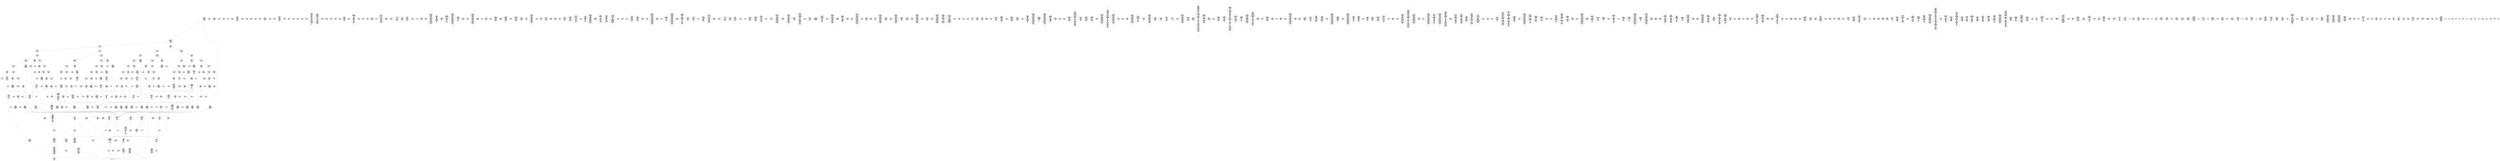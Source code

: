 /* Generated by GvGen v.1.0 (https://www.github.com/stricaud/gvgen) */

digraph G {
compound=true;
   node1 [label="[anywhere]"];
   node2 [label="# 0x0
PUSHX Data
PUSHX Data
MSTORE
PUSHX LogicData
CALLDATASIZE
LT
PUSHX Data
JUMPI
"];
   node3 [label="# 0xd
PUSHX Data
CALLDATALOAD
PUSHX BitData
SHR
PUSHX LogicData
GT
PUSHX Data
JUMPI
"];
   node4 [label="# 0x1e
PUSHX LogicData
GT
PUSHX Data
JUMPI
"];
   node5 [label="# 0x29
PUSHX LogicData
GT
PUSHX Data
JUMPI
"];
   node6 [label="# 0x34
PUSHX LogicData
EQ
PUSHX Data
JUMPI
"];
   node7 [label="# 0x3f
PUSHX LogicData
EQ
PUSHX Data
JUMPI
"];
   node8 [label="# 0x4a
PUSHX LogicData
EQ
PUSHX Data
JUMPI
"];
   node9 [label="# 0x55
PUSHX LogicData
EQ
PUSHX Data
JUMPI
"];
   node10 [label="# 0x60
PUSHX LogicData
EQ
PUSHX Data
JUMPI
"];
   node11 [label="# 0x6b
PUSHX LogicData
EQ
PUSHX Data
JUMPI
"];
   node12 [label="# 0x76
PUSHX Data
REVERT
"];
   node13 [label="# 0x7a
JUMPDEST
PUSHX LogicData
EQ
PUSHX Data
JUMPI
"];
   node14 [label="# 0x86
PUSHX LogicData
EQ
PUSHX Data
JUMPI
"];
   node15 [label="# 0x91
PUSHX LogicData
EQ
PUSHX Data
JUMPI
"];
   node16 [label="# 0x9c
PUSHX LogicData
EQ
PUSHX Data
JUMPI
"];
   node17 [label="# 0xa7
PUSHX LogicData
EQ
PUSHX Data
JUMPI
"];
   node18 [label="# 0xb2
PUSHX Data
REVERT
"];
   node19 [label="# 0xb6
JUMPDEST
PUSHX LogicData
GT
PUSHX Data
JUMPI
"];
   node20 [label="# 0xc2
PUSHX LogicData
EQ
PUSHX Data
JUMPI
"];
   node21 [label="# 0xcd
PUSHX LogicData
EQ
PUSHX Data
JUMPI
"];
   node22 [label="# 0xd8
PUSHX LogicData
EQ
PUSHX Data
JUMPI
"];
   node23 [label="# 0xe3
PUSHX LogicData
EQ
PUSHX Data
JUMPI
"];
   node24 [label="# 0xee
PUSHX LogicData
EQ
PUSHX Data
JUMPI
"];
   node25 [label="# 0xf9
PUSHX Data
REVERT
"];
   node26 [label="# 0xfd
JUMPDEST
PUSHX LogicData
EQ
PUSHX Data
JUMPI
"];
   node27 [label="# 0x109
PUSHX LogicData
EQ
PUSHX Data
JUMPI
"];
   node28 [label="# 0x114
PUSHX LogicData
EQ
PUSHX Data
JUMPI
"];
   node29 [label="# 0x11f
PUSHX LogicData
EQ
PUSHX Data
JUMPI
"];
   node30 [label="# 0x12a
PUSHX LogicData
EQ
PUSHX Data
JUMPI
"];
   node31 [label="# 0x135
PUSHX Data
REVERT
"];
   node32 [label="# 0x139
JUMPDEST
PUSHX LogicData
GT
PUSHX Data
JUMPI
"];
   node33 [label="# 0x145
PUSHX LogicData
GT
PUSHX Data
JUMPI
"];
   node34 [label="# 0x150
PUSHX LogicData
EQ
PUSHX Data
JUMPI
"];
   node35 [label="# 0x15b
PUSHX LogicData
EQ
PUSHX Data
JUMPI
"];
   node36 [label="# 0x166
PUSHX LogicData
EQ
PUSHX Data
JUMPI
"];
   node37 [label="# 0x171
PUSHX LogicData
EQ
PUSHX Data
JUMPI
"];
   node38 [label="# 0x17c
PUSHX LogicData
EQ
PUSHX Data
JUMPI
"];
   node39 [label="# 0x187
PUSHX LogicData
EQ
PUSHX Data
JUMPI
"];
   node40 [label="# 0x192
PUSHX Data
REVERT
"];
   node41 [label="# 0x196
JUMPDEST
PUSHX LogicData
EQ
PUSHX Data
JUMPI
"];
   node42 [label="# 0x1a2
PUSHX LogicData
EQ
PUSHX Data
JUMPI
"];
   node43 [label="# 0x1ad
PUSHX LogicData
EQ
PUSHX Data
JUMPI
"];
   node44 [label="# 0x1b8
PUSHX LogicData
EQ
PUSHX Data
JUMPI
"];
   node45 [label="# 0x1c3
PUSHX LogicData
EQ
PUSHX Data
JUMPI
"];
   node46 [label="# 0x1ce
PUSHX Data
REVERT
"];
   node47 [label="# 0x1d2
JUMPDEST
PUSHX LogicData
GT
PUSHX Data
JUMPI
"];
   node48 [label="# 0x1de
PUSHX LogicData
EQ
PUSHX Data
JUMPI
"];
   node49 [label="# 0x1e9
PUSHX LogicData
EQ
PUSHX Data
JUMPI
"];
   node50 [label="# 0x1f4
PUSHX LogicData
EQ
PUSHX Data
JUMPI
"];
   node51 [label="# 0x1ff
PUSHX LogicData
EQ
PUSHX Data
JUMPI
"];
   node52 [label="# 0x20a
PUSHX LogicData
EQ
PUSHX Data
JUMPI
"];
   node53 [label="# 0x215
PUSHX Data
REVERT
"];
   node54 [label="# 0x219
JUMPDEST
PUSHX LogicData
EQ
PUSHX Data
JUMPI
"];
   node55 [label="# 0x225
PUSHX LogicData
EQ
PUSHX Data
JUMPI
"];
   node56 [label="# 0x230
PUSHX LogicData
EQ
PUSHX Data
JUMPI
"];
   node57 [label="# 0x23b
PUSHX LogicData
EQ
PUSHX Data
JUMPI
"];
   node58 [label="# 0x246
PUSHX LogicData
EQ
PUSHX Data
JUMPI
"];
   node59 [label="# 0x251
JUMPDEST
PUSHX Data
REVERT
"];
   node60 [label="# 0x256
JUMPDEST
CALLVALUE
ISZERO
PUSHX Data
JUMPI
"];
   node61 [label="# 0x25e
PUSHX Data
REVERT
"];
   node62 [label="# 0x262
JUMPDEST
PUSHX Data
PUSHX Data
CALLDATASIZE
PUSHX Data
PUSHX Data
JUMP
"];
   node63 [label="# 0x271
JUMPDEST
PUSHX Data
JUMP
"];
   node64 [label="# 0x276
JUMPDEST
PUSHX MemData
MLOAD
ISZERO
ISZERO
MSTORE
PUSHX ArithData
ADD
"];
   node65 [label="# 0x282
JUMPDEST
PUSHX MemData
MLOAD
SUB
RETURN
"];
   node66 [label="# 0x28b
JUMPDEST
CALLVALUE
ISZERO
PUSHX Data
JUMPI
"];
   node67 [label="# 0x293
PUSHX Data
REVERT
"];
   node68 [label="# 0x297
JUMPDEST
PUSHX Data
PUSHX Data
JUMP
"];
   node69 [label="# 0x2a0
JUMPDEST
PUSHX MemData
MLOAD
PUSHX Data
PUSHX Data
JUMP
"];
   node70 [label="# 0x2ad
JUMPDEST
CALLVALUE
ISZERO
PUSHX Data
JUMPI
"];
   node71 [label="# 0x2b5
PUSHX Data
REVERT
"];
   node72 [label="# 0x2b9
JUMPDEST
PUSHX Data
PUSHX Data
CALLDATASIZE
PUSHX Data
PUSHX Data
JUMP
"];
   node73 [label="# 0x2c8
JUMPDEST
PUSHX Data
JUMP
"];
   node74 [label="# 0x2cd
JUMPDEST
PUSHX MemData
MLOAD
PUSHX ArithData
PUSHX BitData
PUSHX BitData
SHL
SUB
AND
MSTORE
PUSHX ArithData
ADD
PUSHX Data
JUMP
"];
   node75 [label="# 0x2e5
JUMPDEST
CALLVALUE
ISZERO
PUSHX Data
JUMPI
"];
   node76 [label="# 0x2ed
PUSHX Data
REVERT
"];
   node77 [label="# 0x2f1
JUMPDEST
PUSHX Data
PUSHX Data
CALLDATASIZE
PUSHX Data
PUSHX Data
JUMP
"];
   node78 [label="# 0x300
JUMPDEST
PUSHX Data
JUMP
"];
   node79 [label="# 0x305
JUMPDEST
STOP
"];
   node80 [label="# 0x307
JUMPDEST
CALLVALUE
ISZERO
PUSHX Data
JUMPI
"];
   node81 [label="# 0x30f
PUSHX Data
REVERT
"];
   node82 [label="# 0x313
JUMPDEST
PUSHX StorData
SLOAD
"];
   node83 [label="# 0x318
JUMPDEST
PUSHX MemData
MLOAD
MSTORE
PUSHX ArithData
ADD
PUSHX Data
JUMP
"];
   node84 [label="# 0x326
JUMPDEST
CALLVALUE
ISZERO
PUSHX Data
JUMPI
"];
   node85 [label="# 0x32e
PUSHX Data
REVERT
"];
   node86 [label="# 0x332
JUMPDEST
PUSHX Data
PUSHX Data
CALLDATASIZE
PUSHX Data
PUSHX Data
JUMP
"];
   node87 [label="# 0x341
JUMPDEST
PUSHX Data
JUMP
"];
   node88 [label="# 0x346
JUMPDEST
CALLVALUE
ISZERO
PUSHX Data
JUMPI
"];
   node89 [label="# 0x34e
PUSHX Data
REVERT
"];
   node90 [label="# 0x352
JUMPDEST
PUSHX Data
PUSHX Data
CALLDATASIZE
PUSHX Data
PUSHX Data
JUMP
"];
   node91 [label="# 0x361
JUMPDEST
PUSHX Data
MSTORE
PUSHX Data
MSTORE
PUSHX Data
SHA3
PUSHX ArithData
ADD
SLOAD
JUMP
"];
   node92 [label="# 0x376
JUMPDEST
CALLVALUE
ISZERO
PUSHX Data
JUMPI
"];
   node93 [label="# 0x37e
PUSHX Data
REVERT
"];
   node94 [label="# 0x382
JUMPDEST
PUSHX StorData
SLOAD
PUSHX Data
PUSHX Data
DIV
PUSHX ArithData
PUSHX BitData
PUSHX BitData
SHL
SUB
AND
JUMP
"];
   node95 [label="# 0x39b
JUMPDEST
CALLVALUE
ISZERO
PUSHX Data
JUMPI
"];
   node96 [label="# 0x3a3
PUSHX Data
REVERT
"];
   node97 [label="# 0x3a7
JUMPDEST
PUSHX Data
PUSHX Data
CALLDATASIZE
PUSHX Data
PUSHX Data
JUMP
"];
   node98 [label="# 0x3b6
JUMPDEST
PUSHX Data
JUMP
"];
   node99 [label="# 0x3bb
JUMPDEST
CALLVALUE
ISZERO
PUSHX Data
JUMPI
"];
   node100 [label="# 0x3c3
PUSHX Data
REVERT
"];
   node101 [label="# 0x3c7
JUMPDEST
PUSHX Data
PUSHX Data
CALLDATASIZE
PUSHX Data
PUSHX Data
JUMP
"];
   node102 [label="# 0x3d6
JUMPDEST
PUSHX Data
JUMP
"];
   node103 [label="# 0x3db
JUMPDEST
CALLVALUE
ISZERO
PUSHX Data
JUMPI
"];
   node104 [label="# 0x3e3
PUSHX Data
REVERT
"];
   node105 [label="# 0x3e7
JUMPDEST
PUSHX Data
PUSHX Data
CALLDATASIZE
PUSHX Data
PUSHX Data
JUMP
"];
   node106 [label="# 0x3f6
JUMPDEST
PUSHX Data
JUMP
"];
   node107 [label="# 0x3fb
JUMPDEST
CALLVALUE
ISZERO
PUSHX Data
JUMPI
"];
   node108 [label="# 0x403
PUSHX Data
REVERT
"];
   node109 [label="# 0x407
JUMPDEST
PUSHX Data
PUSHX Data
CALLDATASIZE
PUSHX Data
PUSHX Data
JUMP
"];
   node110 [label="# 0x416
JUMPDEST
PUSHX Data
JUMP
"];
   node111 [label="# 0x41b
JUMPDEST
CALLVALUE
ISZERO
PUSHX Data
JUMPI
"];
   node112 [label="# 0x423
PUSHX Data
REVERT
"];
   node113 [label="# 0x427
JUMPDEST
PUSHX Data
PUSHX Data
CALLDATASIZE
PUSHX Data
PUSHX Data
JUMP
"];
   node114 [label="# 0x436
JUMPDEST
PUSHX Data
JUMP
"];
   node115 [label="# 0x43b
JUMPDEST
PUSHX MemData
MLOAD
PUSHX Data
PUSHX Data
JUMP
"];
   node116 [label="# 0x448
JUMPDEST
CALLVALUE
ISZERO
PUSHX Data
JUMPI
"];
   node117 [label="# 0x450
PUSHX Data
REVERT
"];
   node118 [label="# 0x454
JUMPDEST
PUSHX Data
PUSHX Data
CALLDATASIZE
PUSHX Data
PUSHX Data
JUMP
"];
   node119 [label="# 0x463
JUMPDEST
PUSHX Data
JUMP
"];
   node120 [label="# 0x468
JUMPDEST
CALLVALUE
ISZERO
PUSHX Data
JUMPI
"];
   node121 [label="# 0x470
PUSHX Data
REVERT
"];
   node122 [label="# 0x474
JUMPDEST
PUSHX Data
PUSHX Data
JUMP
"];
   node123 [label="# 0x47d
JUMPDEST
PUSHX Data
PUSHX Data
CALLDATASIZE
PUSHX Data
PUSHX Data
JUMP
"];
   node124 [label="# 0x48b
JUMPDEST
PUSHX Data
JUMP
"];
   node125 [label="# 0x490
JUMPDEST
PUSHX Data
MLOAD
ISZERO
ISZERO
MSTORE
PUSHX ArithData
ADD
MSTORE
ADD
PUSHX Data
JUMP
"];
   node126 [label="# 0x4a7
JUMPDEST
CALLVALUE
ISZERO
PUSHX Data
JUMPI
"];
   node127 [label="# 0x4af
PUSHX Data
REVERT
"];
   node128 [label="# 0x4b3
JUMPDEST
PUSHX Data
PUSHX Data
CALLDATASIZE
PUSHX Data
PUSHX Data
JUMP
"];
   node129 [label="# 0x4c2
JUMPDEST
PUSHX Data
JUMP
"];
   node130 [label="# 0x4c7
JUMPDEST
CALLVALUE
ISZERO
PUSHX Data
JUMPI
"];
   node131 [label="# 0x4cf
PUSHX Data
REVERT
"];
   node132 [label="# 0x4d3
JUMPDEST
PUSHX Data
PUSHX Data
CALLDATASIZE
PUSHX Data
PUSHX Data
JUMP
"];
   node133 [label="# 0x4e2
JUMPDEST
PUSHX Data
JUMP
"];
   node134 [label="# 0x4e7
JUMPDEST
CALLVALUE
ISZERO
PUSHX Data
JUMPI
"];
   node135 [label="# 0x4ef
PUSHX Data
REVERT
"];
   node136 [label="# 0x4f3
JUMPDEST
PUSHX Data
PUSHX Data
CALLDATASIZE
PUSHX Data
PUSHX Data
JUMP
"];
   node137 [label="# 0x502
JUMPDEST
PUSHX Data
JUMP
"];
   node138 [label="# 0x507
JUMPDEST
CALLVALUE
ISZERO
PUSHX Data
JUMPI
"];
   node139 [label="# 0x50f
PUSHX Data
REVERT
"];
   node140 [label="# 0x513
JUMPDEST
PUSHX Data
PUSHX Data
JUMP
"];
   node141 [label="# 0x53b
JUMPDEST
CALLVALUE
ISZERO
PUSHX Data
JUMPI
"];
   node142 [label="# 0x543
PUSHX Data
REVERT
"];
   node143 [label="# 0x547
JUMPDEST
PUSHX Data
PUSHX Data
CALLDATASIZE
PUSHX Data
PUSHX Data
JUMP
"];
   node144 [label="# 0x556
JUMPDEST
PUSHX Data
JUMP
"];
   node145 [label="# 0x55b
JUMPDEST
PUSHX Data
PUSHX Data
CALLDATASIZE
PUSHX Data
PUSHX Data
JUMP
"];
   node146 [label="# 0x569
JUMPDEST
PUSHX Data
JUMP
"];
   node147 [label="# 0x56e
JUMPDEST
CALLVALUE
ISZERO
PUSHX Data
JUMPI
"];
   node148 [label="# 0x576
PUSHX Data
REVERT
"];
   node149 [label="# 0x57a
JUMPDEST
PUSHX StorData
SLOAD
PUSHX Data
PUSHX Data
DIV
PUSHX BitData
AND
JUMP
"];
   node150 [label="# 0x58d
JUMPDEST
CALLVALUE
ISZERO
PUSHX Data
JUMPI
"];
   node151 [label="# 0x595
PUSHX Data
REVERT
"];
   node152 [label="# 0x599
JUMPDEST
PUSHX Data
PUSHX Data
CALLDATASIZE
PUSHX Data
PUSHX Data
JUMP
"];
   node153 [label="# 0x5a8
JUMPDEST
PUSHX Data
JUMP
"];
   node154 [label="# 0x5ad
JUMPDEST
CALLVALUE
ISZERO
PUSHX Data
JUMPI
"];
   node155 [label="# 0x5b5
PUSHX Data
REVERT
"];
   node156 [label="# 0x5b9
JUMPDEST
PUSHX Data
PUSHX Data
CALLDATASIZE
PUSHX Data
PUSHX Data
JUMP
"];
   node157 [label="# 0x5c8
JUMPDEST
PUSHX Data
PUSHX Data
MSTORE
PUSHX Data
MSTORE
PUSHX Data
SHA3
SLOAD
PUSHX ArithData
ADD
SLOAD
PUSHX ArithData
ADD
SLOAD
PUSHX ArithData
ADD
SLOAD
PUSHX ArithData
ADD
SLOAD
PUSHX ArithData
PUSHX BitData
PUSHX BitData
SHL
SUB
AND
AND
JUMP
"];
   node158 [label="# 0x603
JUMPDEST
PUSHX Data
MLOAD
MSTORE
PUSHX ArithData
PUSHX BitData
PUSHX BitData
SHL
SUB
AND
PUSHX ArithData
ADD
MSTORE
AND
ADD
MSTORE
PUSHX ArithData
ADD
MSTORE
PUSHX ArithData
ADD
MSTORE
PUSHX ArithData
ADD
PUSHX Data
JUMP
"];
   node159 [label="# 0x637
JUMPDEST
CALLVALUE
ISZERO
PUSHX Data
JUMPI
"];
   node160 [label="# 0x63f
PUSHX Data
REVERT
"];
   node161 [label="# 0x643
JUMPDEST
PUSHX Data
PUSHX Data
CALLDATASIZE
PUSHX Data
PUSHX Data
JUMP
"];
   node162 [label="# 0x652
JUMPDEST
PUSHX Data
JUMP
"];
   node163 [label="# 0x657
JUMPDEST
CALLVALUE
ISZERO
PUSHX Data
JUMPI
"];
   node164 [label="# 0x65f
PUSHX Data
REVERT
"];
   node165 [label="# 0x663
JUMPDEST
PUSHX Data
PUSHX Data
JUMP
"];
   node166 [label="# 0x66c
JUMPDEST
CALLVALUE
ISZERO
PUSHX Data
JUMPI
"];
   node167 [label="# 0x674
PUSHX Data
REVERT
"];
   node168 [label="# 0x678
JUMPDEST
PUSHX Data
PUSHX Data
JUMP
"];
   node169 [label="# 0x681
JUMPDEST
CALLVALUE
ISZERO
PUSHX Data
JUMPI
"];
   node170 [label="# 0x689
PUSHX Data
REVERT
"];
   node171 [label="# 0x68d
JUMPDEST
PUSHX Data
PUSHX Data
CALLDATASIZE
PUSHX Data
PUSHX Data
JUMP
"];
   node172 [label="# 0x69c
JUMPDEST
PUSHX Data
JUMP
"];
   node173 [label="# 0x6a1
JUMPDEST
CALLVALUE
ISZERO
PUSHX Data
JUMPI
"];
   node174 [label="# 0x6a9
PUSHX Data
REVERT
"];
   node175 [label="# 0x6ad
JUMPDEST
PUSHX StorData
SLOAD
PUSHX Data
PUSHX BitData
AND
JUMP
"];
   node176 [label="# 0x6bb
JUMPDEST
CALLVALUE
ISZERO
PUSHX Data
JUMPI
"];
   node177 [label="# 0x6c3
PUSHX Data
REVERT
"];
   node178 [label="# 0x6c7
JUMPDEST
PUSHX Data
PUSHX Data
JUMP
"];
   node179 [label="# 0x6d0
JUMPDEST
CALLVALUE
ISZERO
PUSHX Data
JUMPI
"];
   node180 [label="# 0x6d8
PUSHX Data
REVERT
"];
   node181 [label="# 0x6dc
JUMPDEST
PUSHX Data
PUSHX Data
CALLDATASIZE
PUSHX Data
PUSHX Data
JUMP
"];
   node182 [label="# 0x6eb
JUMPDEST
PUSHX Data
JUMP
"];
   node183 [label="# 0x6f0
JUMPDEST
CALLVALUE
ISZERO
PUSHX Data
JUMPI
"];
   node184 [label="# 0x6f8
PUSHX Data
REVERT
"];
   node185 [label="# 0x6fc
JUMPDEST
PUSHX Data
PUSHX Data
CALLDATASIZE
PUSHX Data
PUSHX Data
JUMP
"];
   node186 [label="# 0x70b
JUMPDEST
PUSHX Data
JUMP
"];
   node187 [label="# 0x710
JUMPDEST
PUSHX Data
PUSHX Data
JUMP
"];
   node188 [label="# 0x718
JUMPDEST
CALLVALUE
ISZERO
PUSHX Data
JUMPI
"];
   node189 [label="# 0x720
PUSHX Data
REVERT
"];
   node190 [label="# 0x724
JUMPDEST
PUSHX Data
PUSHX MemData
MLOAD
PUSHX Data
PUSHX Data
CODECOPY
MLOAD
MSTORE
JUMP
"];
   node191 [label="# 0x73a
JUMPDEST
CALLVALUE
ISZERO
PUSHX Data
JUMPI
"];
   node192 [label="# 0x742
PUSHX Data
REVERT
"];
   node193 [label="# 0x746
JUMPDEST
PUSHX Data
PUSHX Data
CALLDATASIZE
PUSHX Data
PUSHX Data
JUMP
"];
   node194 [label="# 0x755
JUMPDEST
PUSHX Data
JUMP
"];
   node195 [label="# 0x75a
JUMPDEST
CALLVALUE
ISZERO
PUSHX Data
JUMPI
"];
   node196 [label="# 0x762
PUSHX Data
REVERT
"];
   node197 [label="# 0x766
JUMPDEST
PUSHX Data
PUSHX Data
CALLDATASIZE
PUSHX Data
PUSHX Data
JUMP
"];
   node198 [label="# 0x775
JUMPDEST
PUSHX Data
PUSHX Data
MSTORE
PUSHX Data
MSTORE
PUSHX Data
SHA3
SLOAD
JUMP
"];
   node199 [label="# 0x787
JUMPDEST
CALLVALUE
ISZERO
PUSHX Data
JUMPI
"];
   node200 [label="# 0x78f
PUSHX Data
REVERT
"];
   node201 [label="# 0x793
JUMPDEST
PUSHX Data
PUSHX Data
CALLDATASIZE
PUSHX Data
PUSHX Data
JUMP
"];
   node202 [label="# 0x7a2
JUMPDEST
PUSHX Data
JUMP
"];
   node203 [label="# 0x7a7
JUMPDEST
CALLVALUE
ISZERO
PUSHX Data
JUMPI
"];
   node204 [label="# 0x7af
PUSHX Data
REVERT
"];
   node205 [label="# 0x7b3
JUMPDEST
PUSHX Data
PUSHX Data
CALLDATASIZE
PUSHX Data
PUSHX Data
JUMP
"];
   node206 [label="# 0x7c2
JUMPDEST
PUSHX ArithData
PUSHX BitData
PUSHX BitData
SHL
SUB
AND
PUSHX Data
MSTORE
PUSHX Data
PUSHX Data
MSTORE
PUSHX Data
SHA3
AND
MSTORE
MSTORE
SHA3
SLOAD
PUSHX BitData
AND
JUMP
"];
   node207 [label="# 0x7f0
JUMPDEST
CALLVALUE
ISZERO
PUSHX Data
JUMPI
"];
   node208 [label="# 0x7f8
PUSHX Data
REVERT
"];
   node209 [label="# 0x7fc
JUMPDEST
PUSHX Data
PUSHX Data
CALLDATASIZE
PUSHX Data
PUSHX Data
JUMP
"];
   node210 [label="# 0x80b
JUMPDEST
PUSHX Data
JUMP
"];
   node211 [label="# 0x810
JUMPDEST
CALLVALUE
ISZERO
PUSHX Data
JUMPI
"];
   node212 [label="# 0x818
PUSHX Data
REVERT
"];
   node213 [label="# 0x81c
JUMPDEST
PUSHX Data
PUSHX Data
CALLDATASIZE
PUSHX Data
PUSHX Data
JUMP
"];
   node214 [label="# 0x82b
JUMPDEST
PUSHX Data
JUMP
"];
   node215 [label="# 0x830
JUMPDEST
CALLVALUE
ISZERO
PUSHX Data
JUMPI
"];
   node216 [label="# 0x838
PUSHX Data
REVERT
"];
   node217 [label="# 0x83c
JUMPDEST
PUSHX Data
PUSHX Data
CALLDATASIZE
PUSHX Data
PUSHX Data
JUMP
"];
   node218 [label="# 0x84b
JUMPDEST
PUSHX Data
JUMP
"];
   node219 [label="# 0x850
JUMPDEST
PUSHX Data
PUSHX Data
PUSHX Data
JUMP
"];
   node220 [label="# 0x85b
JUMPDEST
JUMP
"];
   node221 [label="# 0x861
JUMPDEST
PUSHX Data
PUSHX StorData
SLOAD
PUSHX Data
PUSHX Data
JUMP
"];
   node222 [label="# 0x870
JUMPDEST
PUSHX ArithData
ADD
PUSHX ArithData
DIV
MUL
PUSHX ArithData
ADD
PUSHX MemData
MLOAD
ADD
PUSHX Data
MSTORE
MSTORE
PUSHX ArithData
ADD
SLOAD
PUSHX Data
PUSHX Data
JUMP
"];
   node223 [label="# 0x89c
JUMPDEST
ISZERO
PUSHX Data
JUMPI
"];
   node224 [label="# 0x8a3
PUSHX LogicData
LT
PUSHX Data
JUMPI
"];
   node225 [label="# 0x8ab
PUSHX ArithData
SLOAD
DIV
MUL
MSTORE
PUSHX ArithData
ADD
PUSHX Data
JUMP
"];
   node226 [label="# 0x8be
JUMPDEST
ADD
PUSHX Data
MSTORE
PUSHX Data
PUSHX Data
SHA3
"];
   node227 [label="# 0x8cc
JUMPDEST
SLOAD
MSTORE
PUSHX ArithData
ADD
PUSHX ArithData
ADD
GT
PUSHX Data
JUMPI
"];
   node228 [label="# 0x8e0
SUB
PUSHX BitData
AND
ADD
"];
   node229 [label="# 0x8e9
JUMPDEST
JUMP
"];
   node230 [label="# 0x8f3
JUMPDEST
PUSHX Data
PUSHX Data
PUSHX Data
JUMP
"];
   node231 [label="# 0x8fe
JUMPDEST
PUSHX Data
JUMPI
"];
   node232 [label="# 0x903
PUSHX MemData
MLOAD
PUSHX BitData
PUSHX BitData
SHL
MSTORE
PUSHX Data
PUSHX ArithData
ADD
MSTORE
PUSHX Data
PUSHX ArithData
ADD
MSTORE
PUSHX Data
PUSHX ArithData
ADD
MSTORE
PUSHX BitData
PUSHX BitData
SHL
PUSHX ArithData
ADD
MSTORE
PUSHX ArithData
ADD
"];
   node233 [label="# 0x95b
JUMPDEST
PUSHX MemData
MLOAD
SUB
REVERT
"];
   node234 [label="# 0x964
JUMPDEST
PUSHX Data
MSTORE
PUSHX Data
PUSHX Data
MSTORE
PUSHX Data
SHA3
SLOAD
PUSHX ArithData
PUSHX BitData
PUSHX BitData
SHL
SUB
AND
JUMP
"];
   node235 [label="# 0x980
JUMPDEST
PUSHX Data
PUSHX Data
PUSHX Data
JUMP
"];
   node236 [label="# 0x98b
JUMPDEST
PUSHX ArithData
PUSHX BitData
PUSHX BitData
SHL
SUB
AND
PUSHX ArithData
PUSHX BitData
PUSHX BitData
SHL
SUB
AND
EQ
ISZERO
PUSHX Data
JUMPI
"];
   node237 [label="# 0x9a8
PUSHX MemData
MLOAD
PUSHX BitData
PUSHX BitData
SHL
MSTORE
PUSHX Data
PUSHX ArithData
ADD
MSTORE
PUSHX Data
PUSHX ArithData
ADD
MSTORE
PUSHX Data
PUSHX ArithData
ADD
MSTORE
PUSHX BitData
PUSHX BitData
SHL
PUSHX ArithData
ADD
MSTORE
PUSHX ArithData
ADD
PUSHX Data
JUMP
"];
   node238 [label="# 0x9f9
JUMPDEST
CALLER
PUSHX ArithData
PUSHX BitData
PUSHX BitData
SHL
SUB
AND
EQ
PUSHX Data
JUMPI
"];
   node239 [label="# 0xa0b
PUSHX Data
CALLER
PUSHX Data
JUMP
"];
   node240 [label="# 0xa15
JUMPDEST
PUSHX Data
JUMPI
"];
   node241 [label="# 0xa1a
PUSHX MemData
MLOAD
PUSHX BitData
PUSHX BitData
SHL
MSTORE
PUSHX Data
PUSHX ArithData
ADD
MSTORE
PUSHX Data
PUSHX ArithData
ADD
MSTORE
PUSHX Data
PUSHX ArithData
ADD
MSTORE
PUSHX Data
PUSHX ArithData
ADD
MSTORE
PUSHX ArithData
ADD
PUSHX Data
JUMP
"];
   node242 [label="# 0xa87
JUMPDEST
PUSHX Data
PUSHX Data
JUMP
"];
   node243 [label="# 0xa91
JUMPDEST
JUMP
"];
   node244 [label="# 0xa96
JUMPDEST
PUSHX Data
CALLER
PUSHX Data
JUMP
"];
   node245 [label="# 0xaa0
JUMPDEST
PUSHX Data
JUMPI
"];
   node246 [label="# 0xaa5
PUSHX MemData
MLOAD
PUSHX BitData
PUSHX BitData
SHL
MSTORE
PUSHX ArithData
ADD
PUSHX Data
PUSHX Data
JUMP
"];
   node247 [label="# 0xabc
JUMPDEST
PUSHX Data
PUSHX Data
JUMP
"];
   node248 [label="# 0xac7
JUMPDEST
PUSHX Data
PUSHX MemData
MLOAD
PUSHX Data
PUSHX Data
CODECOPY
MLOAD
MSTORE
CALLER
PUSHX Data
JUMP
"];
   node249 [label="# 0xadf
JUMPDEST
PUSHX Data
JUMPI
"];
   node250 [label="# 0xae4
PUSHX MemData
MLOAD
PUSHX BitData
PUSHX BitData
SHL
MSTORE
PUSHX ArithData
ADD
PUSHX Data
PUSHX Data
JUMP
"];
   node251 [label="# 0xafb
JUMPDEST
PUSHX Data
PUSHX StorData
SLOAD
PUSHX Data
PUSHX Data
JUMP
"];
   node252 [label="# 0xb0c
JUMPDEST
GT
ISZERO
PUSHX Data
JUMPI
"];
   node253 [label="# 0xb13
PUSHX MemData
MLOAD
PUSHX BitData
PUSHX BitData
SHL
MSTORE
PUSHX Data
PUSHX ArithData
ADD
MSTORE
PUSHX Data
PUSHX ArithData
ADD
MSTORE
PUSHX Data
PUSHX ArithData
ADD
MSTORE
PUSHX ArithData
ADD
PUSHX Data
JUMP
"];
   node254 [label="# 0xb5a
JUMPDEST
PUSHX Data
"];
   node255 [label="# 0xb5d
JUMPDEST
LT
ISZERO
PUSHX Data
JUMPI
"];
   node256 [label="# 0xb66
PUSHX Data
PUSHX StorData
SLOAD
PUSHX Data
PUSHX Data
PUSHX Data
JUMP
"];
   node257 [label="# 0xb76
JUMPDEST
PUSHX Data
PUSHX Data
JUMP
"];
   node258 [label="# 0xb82
JUMPDEST
PUSHX Data
PUSHX Data
JUMP
"];
   node259 [label="# 0xb8d
JUMPDEST
PUSHX Data
JUMP
"];
   node260 [label="# 0xb95
JUMPDEST
PUSHX StorData
SLOAD
PUSHX BitData
AND
ISZERO
PUSHX Data
JUMPI
"];
   node261 [label="# 0xba1
PUSHX MemData
MLOAD
PUSHX BitData
PUSHX BitData
SHL
MSTORE
PUSHX ArithData
ADD
PUSHX Data
PUSHX Data
JUMP
"];
   node262 [label="# 0xbb8
JUMPDEST
PUSHX StorData
SLOAD
PUSHX BitData
NOT
AND
PUSHX BitData
OR
SSTORE
PUSHX Data
DIV
PUSHX BitData
AND
ISZERO
PUSHX Data
JUMPI
"];
   node263 [label="# 0xbd5
PUSHX Data
REVERT
"];
   node264 [label="# 0xbd9
JUMPDEST
CALLER
PUSHX Data
MSTORE
PUSHX Data
PUSHX Data
MSTORE
PUSHX Data
SHA3
SLOAD
GT
ISZERO
PUSHX Data
JUMPI
"];
   node265 [label="# 0xbf1
PUSHX MemData
MLOAD
PUSHX BitData
PUSHX BitData
SHL
MSTORE
PUSHX Data
PUSHX ArithData
ADD
MSTORE
PUSHX Data
PUSHX ArithData
ADD
MSTORE
PUSHX Data
PUSHX ArithData
ADD
MSTORE
PUSHX ArithData
ADD
PUSHX Data
JUMP
"];
   node266 [label="# 0xc38
JUMPDEST
PUSHX Data
PUSHX Data
PUSHX Data
CALLER
"];
   node267 [label="# 0xc42
JUMPDEST
PUSHX ArithData
PUSHX BitData
PUSHX BitData
SHL
SUB
AND
MSTORE
PUSHX ArithData
ADD
MSTORE
PUSHX ArithData
ADD
PUSHX Data
SHA3
SLOAD
PUSHX Data
JUMP
"];
   node268 [label="# 0xc62
JUMPDEST
CALLER
PUSHX Data
MSTORE
PUSHX Data
PUSHX Data
MSTORE
PUSHX MemData
SHA3
SSTORE
MLOAD
GAS
CALL
RETURNDATASIZE
PUSHX LogicData
EQ
PUSHX Data
JUMPI
"];
   node269 [label="# 0xc91
PUSHX MemData
MLOAD
PUSHX BitData
NOT
PUSHX ArithData
RETURNDATASIZE
ADD
AND
ADD
PUSHX Data
MSTORE
RETURNDATASIZE
MSTORE
RETURNDATASIZE
PUSHX Data
PUSHX ArithData
ADD
RETURNDATACOPY
PUSHX Data
JUMP
"];
   node270 [label="# 0xcb2
JUMPDEST
PUSHX Data
"];
   node271 [label="# 0xcb7
JUMPDEST
PUSHX Data
JUMPI
"];
   node272 [label="# 0xcc1
PUSHX Data
REVERT
"];
   node273 [label="# 0xcc5
JUMPDEST
PUSHX MemData
MLOAD
CALLER
PUSHX Data
PUSHX Data
LOGX
PUSHX StorData
SLOAD
PUSHX BitData
NOT
AND
SSTORE
JUMP
"];
   node274 [label="# 0xd00
JUMPDEST
PUSHX Data
MSTORE
PUSHX Data
MSTORE
PUSHX Data
SHA3
PUSHX ArithData
ADD
SLOAD
PUSHX Data
"];
   node275 [label="# 0xd17
JUMPDEST
CALLER
PUSHX Data
JUMP
"];
   node276 [label="# 0xd1d
JUMPDEST
PUSHX Data
JUMPI
"];
   node277 [label="# 0xd22
PUSHX MemData
MLOAD
PUSHX BitData
PUSHX BitData
SHL
MSTORE
PUSHX Data
PUSHX ArithData
ADD
MSTORE
PUSHX Data
PUSHX ArithData
ADD
MSTORE
PUSHX Data
PUSHX ArithData
ADD
MSTORE
PUSHX BitData
PUSHX BitData
SHL
PUSHX ArithData
ADD
MSTORE
PUSHX ArithData
ADD
PUSHX Data
JUMP
"];
   node278 [label="# 0xd81
JUMPDEST
PUSHX Data
PUSHX Data
JUMP
"];
   node279 [label="# 0xd8b
JUMPDEST
JUMP
"];
   node280 [label="# 0xd8f
JUMPDEST
PUSHX ArithData
PUSHX BitData
PUSHX BitData
SHL
SUB
AND
CALLER
EQ
PUSHX Data
JUMPI
"];
   node281 [label="# 0xda0
PUSHX MemData
MLOAD
PUSHX BitData
PUSHX BitData
SHL
MSTORE
PUSHX Data
PUSHX ArithData
ADD
MSTORE
PUSHX Data
PUSHX ArithData
ADD
MSTORE
PUSHX Data
PUSHX ArithData
ADD
MSTORE
PUSHX BitData
PUSHX BitData
SHL
PUSHX ArithData
ADD
MSTORE
PUSHX ArithData
ADD
PUSHX Data
JUMP
"];
   node282 [label="# 0xdff
JUMPDEST
PUSHX Data
PUSHX Data
JUMP
"];
   node283 [label="# 0xe09
JUMPDEST
PUSHX ArithData
PUSHX BitData
PUSHX BitData
SHL
SUB
AND
PUSHX Data
MSTORE
PUSHX Data
PUSHX ArithData
MSTORE
PUSHX MemData
SHA3
SLOAD
MLOAD
MUL
ADD
ADD
MSTORE
MSTORE
PUSHX Data
ADD
ISZERO
PUSHX Data
JUMPI
"];
   node284 [label="# 0xe45
PUSHX ArithData
MUL
ADD
PUSHX Data
MSTORE
PUSHX Data
PUSHX Data
SHA3
"];
   node285 [label="# 0xe55
JUMPDEST
SLOAD
MSTORE
PUSHX ArithData
ADD
PUSHX ArithData
ADD
GT
PUSHX Data
JUMPI
"];
   node286 [label="# 0xe69
JUMPDEST
JUMP
"];
   node287 [label="# 0xe75
JUMPDEST
PUSHX Data
PUSHX MemData
MLOAD
PUSHX ArithData
ADD
PUSHX Data
MSTORE
PUSHX Data
MSTORE
PUSHX Data
JUMP
"];
   node288 [label="# 0xe90
JUMPDEST
PUSHX StorData
SLOAD
PUSHX Data
PUSHX Data
JUMP
"];
   node289 [label="# 0xe9d
JUMPDEST
PUSHX ArithData
ADD
PUSHX ArithData
DIV
MUL
PUSHX ArithData
ADD
PUSHX MemData
MLOAD
ADD
PUSHX Data
MSTORE
MSTORE
PUSHX ArithData
ADD
SLOAD
PUSHX Data
PUSHX Data
JUMP
"];
   node290 [label="# 0xec9
JUMPDEST
ISZERO
PUSHX Data
JUMPI
"];
   node291 [label="# 0xed0
PUSHX LogicData
LT
PUSHX Data
JUMPI
"];
   node292 [label="# 0xed8
PUSHX ArithData
SLOAD
DIV
MUL
MSTORE
PUSHX ArithData
ADD
PUSHX Data
JUMP
"];
   node293 [label="# 0xeeb
JUMPDEST
ADD
PUSHX Data
MSTORE
PUSHX Data
PUSHX Data
SHA3
"];
   node294 [label="# 0xef9
JUMPDEST
SLOAD
MSTORE
PUSHX ArithData
ADD
PUSHX ArithData
ADD
GT
PUSHX Data
JUMPI
"];
   node295 [label="# 0xf0d
SUB
PUSHX BitData
AND
ADD
"];
   node296 [label="# 0xf16
JUMPDEST
JUMP
"];
   node297 [label="# 0xf1e
JUMPDEST
PUSHX StorData
SLOAD
PUSHX Data
PUSHX BitData
AND
ISZERO
PUSHX Data
JUMPI
"];
   node298 [label="# 0xf2f
PUSHX MemData
MLOAD
PUSHX BitData
PUSHX BitData
SHL
MSTORE
PUSHX ArithData
ADD
PUSHX Data
PUSHX Data
JUMP
"];
   node299 [label="# 0xf46
JUMPDEST
PUSHX StorData
SLOAD
PUSHX BitData
NOT
AND
PUSHX BitData
OR
SSTORE
PUSHX Data
DIV
PUSHX BitData
AND
ISZERO
PUSHX Data
JUMPI
"];
   node300 [label="# 0xf63
PUSHX Data
REVERT
"];
   node301 [label="# 0xf67
JUMPDEST
PUSHX LogicData
GT
PUSHX Data
JUMPI
"];
   node302 [label="# 0xf70
PUSHX MemData
MLOAD
PUSHX BitData
PUSHX BitData
SHL
MSTORE
PUSHX Data
PUSHX ArithData
ADD
MSTORE
PUSHX Data
PUSHX ArithData
ADD
MSTORE
PUSHX Data
PUSHX ArithData
ADD
MSTORE
PUSHX ArithData
ADD
PUSHX Data
JUMP
"];
   node303 [label="# 0xfb7
JUMPDEST
PUSHX LogicData
LT
PUSHX Data
JUMPI
"];
   node304 [label="# 0xfc0
PUSHX MemData
MLOAD
PUSHX BitData
PUSHX BitData
SHL
MSTORE
PUSHX Data
PUSHX ArithData
ADD
MSTORE
PUSHX Data
PUSHX ArithData
ADD
MSTORE
PUSHX Data
PUSHX ArithData
ADD
MSTORE
PUSHX ArithData
ADD
PUSHX Data
JUMP
"];
   node305 [label="# 0x1007
JUMPDEST
PUSHX StorData
SLOAD
PUSHX BitData
AND
PUSHX Data
JUMPI
"];
   node306 [label="# 0x1012
CALLER
PUSHX MemData
MLOAD
PUSHX BitData
PUSHX BitData
SHL
MSTORE
PUSHX ArithData
PUSHX BitData
PUSHX BitData
SHL
SUB
AND
PUSHX ArithData
ADD
MSTORE
PUSHX Data
PUSHX Data
PUSHX ArithData
ADD
PUSHX Data
PUSHX MemData
MLOAD
SUB
EXTCODESIZE
ISZERO
ISZERO
PUSHX Data
JUMPI
"];
   node307 [label="# 0x1062
PUSHX Data
REVERT
"];
   node308 [label="# 0x1066
JUMPDEST
GAS
DELEGATECALL
ISZERO
ISZERO
PUSHX Data
JUMPI
"];
   node309 [label="# 0x1071
RETURNDATASIZE
PUSHX Data
RETURNDATACOPY
RETURNDATASIZE
PUSHX Data
REVERT
"];
   node310 [label="# 0x107a
JUMPDEST
PUSHX MemData
MLOAD
RETURNDATASIZE
PUSHX BitData
NOT
PUSHX ArithData
ADD
AND
ADD
PUSHX Data
MSTORE
ADD
PUSHX Data
PUSHX Data
JUMP
"];
   node311 [label="# 0x109e
JUMPDEST
PUSHX Data
JUMPI
"];
   node312 [label="# 0x10a3
PUSHX MemData
MLOAD
PUSHX BitData
PUSHX BitData
SHL
MSTORE
PUSHX Data
PUSHX ArithData
ADD
MSTORE
PUSHX Data
PUSHX ArithData
ADD
MSTORE
PUSHX Data
PUSHX ArithData
ADD
MSTORE
PUSHX ArithData
ADD
PUSHX Data
JUMP
"];
   node313 [label="# 0x10ea
JUMPDEST
PUSHX Data
PUSHX Data
CALLER
"];
   node314 [label="# 0x10f2
JUMPDEST
PUSHX ArithData
PUSHX BitData
PUSHX BitData
SHL
SUB
AND
PUSHX Data
MSTORE
PUSHX Data
PUSHX Data
MSTORE
PUSHX Data
SHA3
SLOAD
JUMP
"];
   node315 [label="# 0x110d
JUMPDEST
PUSHX Data
PUSHX Data
JUMP
"];
   node316 [label="# 0x1117
JUMPDEST
GT
ISZERO
PUSHX Data
JUMPI
"];
   node317 [label="# 0x111e
PUSHX MemData
MLOAD
PUSHX BitData
PUSHX BitData
SHL
MSTORE
PUSHX Data
PUSHX ArithData
ADD
MSTORE
PUSHX ArithData
ADD
MSTORE
PUSHX Data
PUSHX ArithData
ADD
MSTORE
PUSHX BitData
PUSHX BitData
SHL
PUSHX ArithData
ADD
MSTORE
PUSHX ArithData
ADD
PUSHX Data
JUMP
"];
   node318 [label="# 0x1171
JUMPDEST
PUSHX Data
JUMP
"];
   node319 [label="# 0x1176
JUMPDEST
PUSHX Data
PUSHX Data
CALLER
PUSHX Data
JUMP
"];
   node320 [label="# 0x1182
JUMPDEST
PUSHX Data
PUSHX Data
JUMP
"];
   node321 [label="# 0x118c
JUMPDEST
GT
ISZERO
PUSHX Data
JUMPI
"];
   node322 [label="# 0x1193
PUSHX MemData
MLOAD
PUSHX BitData
PUSHX BitData
SHL
MSTORE
PUSHX Data
PUSHX ArithData
ADD
MSTORE
PUSHX Data
PUSHX ArithData
ADD
MSTORE
PUSHX Data
PUSHX ArithData
ADD
MSTORE
PUSHX ArithData
ADD
PUSHX Data
JUMP
"];
   node323 [label="# 0x11da
JUMPDEST
PUSHX Data
PUSHX StorData
SLOAD
PUSHX Data
PUSHX Data
JUMP
"];
   node324 [label="# 0x11eb
JUMPDEST
GT
ISZERO
PUSHX Data
JUMPI
"];
   node325 [label="# 0x11f2
PUSHX MemData
MLOAD
PUSHX BitData
PUSHX BitData
SHL
MSTORE
PUSHX Data
PUSHX ArithData
ADD
MSTORE
PUSHX Data
PUSHX ArithData
ADD
MSTORE
PUSHX Data
PUSHX ArithData
ADD
MSTORE
PUSHX ArithData
ADD
PUSHX Data
JUMP
"];
   node326 [label="# 0x1239
JUMPDEST
PUSHX StorData
SLOAD
PUSHX BitData
AND
ISZERO
PUSHX Data
JUMPI
"];
   node327 [label="# 0x1245
PUSHX StorData
SLOAD
PUSHX Data
CALLVALUE
PUSHX Data
JUMP
"];
   node328 [label="# 0x1251
JUMPDEST
LT
ISZERO
PUSHX Data
JUMPI
"];
   node329 [label="# 0x1258
PUSHX MemData
MLOAD
PUSHX BitData
PUSHX BitData
SHL
MSTORE
PUSHX Data
PUSHX ArithData
ADD
MSTORE
PUSHX Data
PUSHX ArithData
ADD
MSTORE
PUSHX Data
PUSHX ArithData
ADD
MSTORE
PUSHX ArithData
ADD
PUSHX Data
JUMP
"];
   node330 [label="# 0x129f
JUMPDEST
PUSHX Data
JUMP
"];
   node331 [label="# 0x12a4
JUMPDEST
PUSHX StorData
SLOAD
PUSHX Data
CALLVALUE
PUSHX Data
JUMP
"];
   node332 [label="# 0x12b1
JUMPDEST
LT
ISZERO
PUSHX Data
JUMPI
"];
   node333 [label="# 0x12b8
PUSHX MemData
MLOAD
PUSHX BitData
PUSHX BitData
SHL
MSTORE
PUSHX Data
PUSHX ArithData
ADD
MSTORE
PUSHX Data
PUSHX ArithData
ADD
MSTORE
PUSHX Data
PUSHX ArithData
ADD
MSTORE
PUSHX ArithData
ADD
PUSHX Data
JUMP
"];
   node334 [label="# 0x12ff
JUMPDEST
PUSHX StorData
SLOAD
PUSHX MemData
MLOAD
PUSHX Data
PUSHX Data
DIV
PUSHX ArithData
PUSHX BitData
PUSHX BitData
SHL
SUB
AND
CALLVALUE
GAS
CALL
RETURNDATASIZE
PUSHX LogicData
EQ
PUSHX Data
JUMPI
"];
   node335 [label="# 0x1330
PUSHX MemData
MLOAD
PUSHX BitData
NOT
PUSHX ArithData
RETURNDATASIZE
ADD
AND
ADD
PUSHX Data
MSTORE
RETURNDATASIZE
MSTORE
RETURNDATASIZE
PUSHX Data
PUSHX ArithData
ADD
RETURNDATACOPY
PUSHX Data
JUMP
"];
   node336 [label="# 0x1351
JUMPDEST
PUSHX Data
"];
   node337 [label="# 0x1356
JUMPDEST
PUSHX Data
JUMPI
"];
   node338 [label="# 0x1360
PUSHX Data
REVERT
"];
   node339 [label="# 0x1364
JUMPDEST
PUSHX Data
"];
   node340 [label="# 0x1368
JUMPDEST
LT
ISZERO
PUSHX Data
JUMPI
"];
   node341 [label="# 0x1371
PUSHX StorData
SLOAD
PUSHX Data
PUSHX Data
PUSHX Data
JUMP
"];
   node342 [label="# 0x137e
JUMPDEST
PUSHX Data
CALLER
PUSHX Data
JUMP
"];
   node343 [label="# 0x138a
JUMPDEST
PUSHX Data
PUSHX Data
JUMP
"];
   node344 [label="# 0x1394
JUMPDEST
PUSHX Data
JUMP
"];
   node345 [label="# 0x139c
JUMPDEST
PUSHX StorData
SLOAD
PUSHX BitData
NOT
AND
SSTORE
PUSHX Data
JUMP
"];
   node346 [label="# 0x13b3
JUMPDEST
PUSHX Data
PUSHX Data
PUSHX MemData
MLOAD
PUSHX Data
PUSHX Data
CODECOPY
MLOAD
MSTORE
CALLER
PUSHX Data
JUMP
"];
   node347 [label="# 0x13cd
JUMPDEST
PUSHX Data
JUMPI
"];
   node348 [label="# 0x13d2
PUSHX MemData
MLOAD
PUSHX BitData
PUSHX BitData
SHL
MSTORE
PUSHX ArithData
ADD
PUSHX Data
PUSHX Data
JUMP
"];
   node349 [label="# 0x13e9
JUMPDEST
MLOAD
PUSHX Data
PUSHX Data
PUSHX ArithData
ADD
PUSHX Data
JUMP
"];
   node350 [label="# 0x13fc
JUMPDEST
PUSHX Data
JUMP
"];
   node351 [label="# 0x1405
JUMPDEST
PUSHX Data
MSTORE
PUSHX Data
PUSHX Data
MSTORE
PUSHX Data
SHA3
SLOAD
PUSHX ArithData
PUSHX BitData
PUSHX BitData
SHL
SUB
AND
PUSHX Data
JUMPI
"];
   node352 [label="# 0x1423
PUSHX MemData
MLOAD
PUSHX BitData
PUSHX BitData
SHL
MSTORE
PUSHX Data
PUSHX ArithData
ADD
MSTORE
PUSHX Data
PUSHX ArithData
ADD
MSTORE
PUSHX Data
PUSHX ArithData
ADD
MSTORE
PUSHX BitData
PUSHX BitData
SHL
PUSHX ArithData
ADD
MSTORE
PUSHX ArithData
ADD
PUSHX Data
JUMP
"];
   node353 [label="# 0x147c
JUMPDEST
PUSHX Data
PUSHX ArithData
PUSHX BitData
PUSHX BitData
SHL
SUB
AND
PUSHX Data
JUMPI
"];
   node354 [label="# 0x148d
PUSHX MemData
MLOAD
PUSHX BitData
PUSHX BitData
SHL
MSTORE
PUSHX Data
PUSHX ArithData
ADD
MSTORE
PUSHX Data
PUSHX ArithData
ADD
MSTORE
PUSHX Data
PUSHX ArithData
ADD
MSTORE
PUSHX BitData
PUSHX BitData
SHL
PUSHX ArithData
ADD
MSTORE
PUSHX ArithData
ADD
PUSHX Data
JUMP
"];
   node355 [label="# 0x14e7
JUMPDEST
PUSHX ArithData
PUSHX BitData
PUSHX BitData
SHL
SUB
AND
PUSHX Data
MSTORE
PUSHX Data
PUSHX Data
MSTORE
PUSHX Data
SHA3
SLOAD
JUMP
"];
   node356 [label="# 0x1503
JUMPDEST
PUSHX Data
PUSHX Data
CALLER
"];
   node357 [label="# 0x150a
JUMPDEST
PUSHX Data
JUMP
"];
   node358 [label="# 0x1510
JUMPDEST
PUSHX Data
JUMPI
"];
   node359 [label="# 0x1515
PUSHX MemData
MLOAD
PUSHX BitData
PUSHX BitData
SHL
MSTORE
PUSHX ArithData
ADD
PUSHX Data
PUSHX Data
JUMP
"];
   node360 [label="# 0x152c
JUMPDEST
PUSHX Data
MSTORE
PUSHX Data
PUSHX Data
MSTORE
PUSHX MemData
SHA3
SSTORE
PUSHX ArithData
ADD
SLOAD
PUSHX ArithData
PUSHX BitData
PUSHX BitData
SHL
SUB
NOT
AND
SSTORE
PUSHX ArithData
ADD
SLOAD
AND
SSTORE
PUSHX ArithData
ADD
SSTORE
PUSHX ArithData
ADD
SSTORE
MLOAD
CALLER
PUSHX Data
LOGX
PUSHX Data
JUMP
"];
   node361 [label="# 0x159c
JUMPDEST
PUSHX StorData
SLOAD
PUSHX Data
PUSHX BitData
AND
ISZERO
PUSHX Data
JUMPI
"];
   node362 [label="# 0x15ab
PUSHX MemData
MLOAD
PUSHX BitData
PUSHX BitData
SHL
MSTORE
PUSHX ArithData
ADD
PUSHX Data
PUSHX Data
JUMP
"];
   node363 [label="# 0x15c2
JUMPDEST
PUSHX StorData
SLOAD
PUSHX BitData
NOT
AND
PUSHX BitData
OR
SSTORE
PUSHX Data
PUSHX Data
JUMP
"];
   node364 [label="# 0x15d8
JUMPDEST
PUSHX Data
JUMPI
"];
   node365 [label="# 0x15dd
PUSHX MemData
MLOAD
PUSHX BitData
PUSHX BitData
SHL
MSTORE
PUSHX Data
PUSHX ArithData
ADD
MSTORE
PUSHX Data
PUSHX ArithData
ADD
MSTORE
PUSHX BitData
PUSHX BitData
SHL
PUSHX ArithData
ADD
MSTORE
PUSHX ArithData
ADD
PUSHX Data
JUMP
"];
   node366 [label="# 0x161f
JUMPDEST
PUSHX Data
MSTORE
PUSHX Data
PUSHX ArithData
MSTORE
PUSHX Data
SHA3
MLOAD
PUSHX ArithData
ADD
MSTORE
SLOAD
MSTORE
PUSHX ArithData
ADD
SLOAD
PUSHX ArithData
PUSHX BitData
PUSHX BitData
SHL
SUB
AND
ADD
MSTORE
PUSHX ArithData
ADD
SLOAD
AND
ADD
MSTORE
PUSHX ArithData
ADD
SLOAD
PUSHX ArithData
ADD
MSTORE
PUSHX ArithData
ADD
SLOAD
PUSHX ArithData
ADD
MSTORE
PUSHX Data
JUMPI
"];
   node367 [label="# 0x1678
PUSHX MemData
MLOAD
PUSHX BitData
PUSHX BitData
SHL
MSTORE
PUSHX Data
PUSHX ArithData
ADD
MSTORE
PUSHX Data
PUSHX ArithData
ADD
MSTORE
PUSHX BitData
PUSHX BitData
SHL
PUSHX ArithData
ADD
MSTORE
PUSHX ArithData
ADD
PUSHX Data
JUMP
"];
   node368 [label="# 0x16bb
JUMPDEST
PUSHX Data
CALLER
"];
   node369 [label="# 0x16c0
JUMPDEST
PUSHX Data
JUMP
"];
   node370 [label="# 0x16c6
JUMPDEST
ISZERO
PUSHX Data
JUMPI
"];
   node371 [label="# 0x16cc
PUSHX MemData
MLOAD
PUSHX BitData
PUSHX BitData
SHL
MSTORE
PUSHX Data
PUSHX ArithData
ADD
MSTORE
PUSHX Data
PUSHX ArithData
ADD
MSTORE
PUSHX Data
PUSHX ArithData
ADD
MSTORE
PUSHX ArithData
ADD
PUSHX Data
JUMP
"];
   node372 [label="# 0x1713
JUMPDEST
PUSHX ArithData
ADD
MLOAD
PUSHX ArithData
PUSHX BitData
PUSHX BitData
SHL
SUB
AND
CALLER
EQ
ISZERO
PUSHX Data
JUMPI
"];
   node373 [label="# 0x1729
PUSHX LogicData
CALLVALUE
GT
PUSHX Data
JUMPI
"];
   node374 [label="# 0x1731
PUSHX MemData
MLOAD
PUSHX BitData
PUSHX BitData
SHL
MSTORE
PUSHX Data
PUSHX ArithData
ADD
MSTORE
PUSHX Data
PUSHX ArithData
ADD
MSTORE
PUSHX Data
PUSHX ArithData
ADD
MSTORE
PUSHX ArithData
ADD
PUSHX Data
JUMP
"];
   node375 [label="# 0x1778
JUMPDEST
PUSHX ArithData
ADD
MLOAD
PUSHX Data
CALLVALUE
PUSHX Data
JUMP
"];
   node376 [label="# 0x1787
JUMPDEST
PUSHX ArithData
ADD
MSTORE
PUSHX Data
JUMP
"];
   node377 [label="# 0x1791
JUMPDEST
PUSHX ArithData
ADD
MLOAD
CALLVALUE
LT
ISZERO
ISZERO
PUSHX Data
JUMPI
"];
   node378 [label="# 0x17a0
PUSHX ArithData
ADD
MLOAD
CALLVALUE
GT
"];
   node379 [label="# 0x17a8
JUMPDEST
PUSHX Data
JUMPI
"];
   node380 [label="# 0x17ad
PUSHX MemData
MLOAD
PUSHX BitData
PUSHX BitData
SHL
MSTORE
PUSHX Data
PUSHX ArithData
ADD
MSTORE
PUSHX Data
PUSHX ArithData
ADD
MSTORE
PUSHX Data
PUSHX ArithData
ADD
MSTORE
PUSHX ArithData
ADD
PUSHX Data
JUMP
"];
   node381 [label="# 0x17f4
JUMPDEST
CALLVALUE
PUSHX ArithData
ADD
MSTORE
CALLER
PUSHX ArithData
ADD
MSTORE
"];
   node382 [label="# 0x1801
JUMPDEST
PUSHX Data
CALLVALUE
PUSHX Data
PUSHX Data
CALLER
"];
   node383 [label="# 0x180b
JUMPDEST
PUSHX ArithData
PUSHX BitData
PUSHX BitData
SHL
SUB
AND
MSTORE
PUSHX ArithData
ADD
MSTORE
PUSHX ArithData
ADD
PUSHX Data
SHA3
SLOAD
PUSHX Data
JUMP
"];
   node384 [label="# 0x182b
JUMPDEST
CALLER
PUSHX Data
MSTORE
PUSHX Data
PUSHX ArithData
MSTORE
PUSHX Data
SHA3
SSTORE
MSTORE
PUSHX Data
MSTORE
SHA3
MLOAD
SSTORE
ADD
MLOAD
PUSHX ArithData
ADD
SLOAD
PUSHX ArithData
PUSHX BitData
PUSHX BitData
SHL
SUB
AND
PUSHX ArithData
PUSHX BitData
PUSHX BitData
SHL
SUB
NOT
AND
OR
SSTORE
ADD
MLOAD
PUSHX ArithData
ADD
SLOAD
AND
AND
OR
SSTORE
PUSHX ArithData
ADD
MLOAD
PUSHX ArithData
ADD
SSTORE
PUSHX ArithData
ADD
MLOAD
PUSHX ArithData
ADD
SSTORE
MLOAD
CALLVALUE
PUSHX Data
LOGX
PUSHX ArithData
ADD
MLOAD
PUSHX Data
CALLER
JUMP
"];
   node385 [label="# 0x18d0
JUMPDEST
PUSHX ArithData
PUSHX BitData
PUSHX BitData
SHL
SUB
AND
PUSHX Data
PUSHX MemData
MLOAD
PUSHX MemData
MLOAD
SUB
LOGX
PUSHX StorData
SLOAD
PUSHX BitData
NOT
AND
SSTORE
PUSHX Data
JUMP
"];
   node386 [label="# 0x1917
JUMPDEST
PUSHX Data
PUSHX Data
CALLER
PUSHX Data
JUMP
"];
   node387 [label="# 0x1922
JUMPDEST
PUSHX Data
JUMPI
"];
   node388 [label="# 0x1927
PUSHX MemData
MLOAD
PUSHX BitData
PUSHX BitData
SHL
MSTORE
PUSHX ArithData
ADD
PUSHX Data
PUSHX Data
JUMP
"];
   node389 [label="# 0x193e
JUMPDEST
PUSHX MemData
MLOAD
PUSHX ArithData
ADD
PUSHX Data
MSTORE
MSTORE
PUSHX ArithData
ADD
PUSHX Data
CALLER
JUMP
"];
   node390 [label="# 0x1956
JUMPDEST
PUSHX ArithData
PUSHX BitData
PUSHX BitData
SHL
SUB
AND
MSTORE
PUSHX Data
PUSHX ArithData
ADD
MSTORE
PUSHX ArithData
ADD
MSTORE
PUSHX ArithData
ADD
MSTORE
MSTORE
PUSHX Data
MSTORE
SHA3
MLOAD
SSTORE
ADD
MLOAD
PUSHX ArithData
ADD
SLOAD
AND
PUSHX ArithData
PUSHX BitData
PUSHX BitData
SHL
SUB
NOT
AND
OR
SSTORE
ADD
MLOAD
PUSHX ArithData
ADD
SLOAD
AND
AND
OR
SSTORE
ADD
MLOAD
PUSHX ArithData
ADD
SSTORE
PUSHX ArithData
ADD
MLOAD
PUSHX ArithData
ADD
SSTORE
PUSHX Data
CALLER
JUMP
"];
   node391 [label="# 0x19dd
JUMPDEST
PUSHX ArithData
PUSHX BitData
PUSHX BitData
SHL
SUB
AND
PUSHX Data
PUSHX MemData
MLOAD
PUSHX MemData
MLOAD
SUB
LOGX
PUSHX Data
JUMP
"];
   node392 [label="# 0x1a1b
JUMPDEST
PUSHX Data
MSTORE
PUSHX Data
MSTORE
PUSHX Data
SHA3
PUSHX ArithData
PUSHX BitData
PUSHX BitData
SHL
SUB
AND
MSTORE
MSTORE
SHA3
SLOAD
PUSHX BitData
AND
JUMP
"];
   node393 [label="# 0x1a44
JUMPDEST
PUSHX Data
PUSHX StorData
SLOAD
PUSHX Data
PUSHX Data
JUMP
"];
   node394 [label="# 0x1a53
JUMPDEST
PUSHX ArithData
PUSHX BitData
PUSHX BitData
SHL
SUB
AND
CALLER
EQ
ISZERO
PUSHX Data
JUMPI
"];
   node395 [label="# 0x1a65
PUSHX MemData
MLOAD
PUSHX BitData
PUSHX BitData
SHL
MSTORE
PUSHX Data
PUSHX ArithData
ADD
MSTORE
PUSHX Data
PUSHX ArithData
ADD
MSTORE
PUSHX Data
PUSHX ArithData
ADD
MSTORE
PUSHX ArithData
ADD
PUSHX Data
JUMP
"];
   node396 [label="# 0x1aac
JUMPDEST
CALLER
PUSHX Data
MSTORE
PUSHX Data
PUSHX ArithData
MSTORE
PUSHX MemData
SHA3
PUSHX ArithData
PUSHX BitData
PUSHX BitData
SHL
SUB
AND
MSTORE
MSTORE
SHA3
SLOAD
PUSHX BitData
NOT
AND
ISZERO
ISZERO
OR
SSTORE
MLOAD
MSTORE
PUSHX Data
ADD
PUSHX MemData
MLOAD
SUB
LOGX
JUMP
"];
   node397 [label="# 0x1b18
JUMPDEST
PUSHX Data
PUSHX MemData
MLOAD
PUSHX Data
PUSHX Data
CODECOPY
MLOAD
MSTORE
CALLER
PUSHX Data
JUMP
"];
   node398 [label="# 0x1b30
JUMPDEST
PUSHX Data
JUMPI
"];
   node399 [label="# 0x1b35
PUSHX MemData
MLOAD
PUSHX BitData
PUSHX BitData
SHL
MSTORE
PUSHX ArithData
ADD
PUSHX Data
PUSHX Data
JUMP
"];
   node400 [label="# 0x1b4c
JUMPDEST
PUSHX StorData
SLOAD
PUSHX BitData
AND
ISZERO
PUSHX Data
JUMPI
"];
   node401 [label="# 0x1b58
PUSHX Data
REVERT
"];
   node402 [label="# 0x1b5c
JUMPDEST
PUSHX StorData
SLOAD
PUSHX BitData
NOT
AND
PUSHX BitData
OR
SSTORE
PUSHX MemData
MLOAD
PUSHX Data
PUSHX Data
LOGX
JUMP
"];
   node403 [label="# 0x1b94
JUMPDEST
PUSHX Data
CALLER
PUSHX Data
JUMP
"];
   node404 [label="# 0x1b9d
JUMPDEST
PUSHX Data
JUMPI
"];
   node405 [label="# 0x1ba2
PUSHX MemData
MLOAD
PUSHX BitData
PUSHX BitData
SHL
MSTORE
PUSHX ArithData
ADD
PUSHX Data
PUSHX Data
JUMP
"];
   node406 [label="# 0x1bb9
JUMPDEST
PUSHX Data
PUSHX Data
JUMP
"];
   node407 [label="# 0x1bc5
JUMPDEST
JUMP
"];
   node408 [label="# 0x1bcb
JUMPDEST
PUSHX Data
PUSHX Data
PUSHX Data
JUMP
"];
   node409 [label="# 0x1bd6
JUMPDEST
PUSHX Data
JUMPI
"];
   node410 [label="# 0x1bdb
PUSHX MemData
MLOAD
PUSHX BitData
PUSHX BitData
SHL
MSTORE
PUSHX Data
PUSHX ArithData
ADD
MSTORE
PUSHX Data
PUSHX ArithData
ADD
MSTORE
PUSHX Data
PUSHX ArithData
ADD
MSTORE
PUSHX BitData
PUSHX BitData
SHL
PUSHX ArithData
ADD
MSTORE
PUSHX ArithData
ADD
PUSHX Data
JUMP
"];
   node411 [label="# 0x1c3a
JUMPDEST
PUSHX Data
PUSHX Data
JUMP
"];
   node412 [label="# 0x1c42
JUMPDEST
PUSHX Data
PUSHX Data
JUMP
"];
   node413 [label="# 0x1c4b
JUMPDEST
PUSHX MemData
MLOAD
PUSHX ArithData
ADD
PUSHX Data
PUSHX Data
JUMP
"];
   node414 [label="# 0x1c5c
JUMPDEST
PUSHX MemData
MLOAD
PUSHX ArithData
SUB
SUB
MSTORE
PUSHX Data
MSTORE
JUMP
"];
   node415 [label="# 0x1c72
JUMPDEST
PUSHX Data
CALLVALUE
PUSHX Data
PUSHX Data
CALLER
PUSHX Data
JUMP
"];
   node416 [label="# 0x1c80
JUMPDEST
CALLER
PUSHX Data
MSTORE
PUSHX Data
PUSHX Data
MSTORE
PUSHX MemData
SHA3
SSTORE
MLOAD
CALLVALUE
PUSHX Data
LOGX
JUMP
"];
   node417 [label="# 0x1cbd
JUMPDEST
PUSHX Data
MSTORE
PUSHX Data
MSTORE
PUSHX Data
SHA3
PUSHX ArithData
ADD
SLOAD
PUSHX Data
PUSHX Data
JUMP
"];
   node418 [label="# 0x1cd8
JUMPDEST
PUSHX Data
JUMPI
"];
   node419 [label="# 0x1cdd
PUSHX MemData
MLOAD
PUSHX BitData
PUSHX BitData
SHL
MSTORE
PUSHX Data
PUSHX ArithData
ADD
MSTORE
PUSHX Data
PUSHX ArithData
ADD
MSTORE
PUSHX Data
PUSHX ArithData
ADD
MSTORE
PUSHX BitData
PUSHX BitData
SHL
PUSHX ArithData
ADD
MSTORE
PUSHX ArithData
ADD
PUSHX Data
JUMP
"];
   node420 [label="# 0x1d3d
JUMPDEST
PUSHX Data
PUSHX MemData
MLOAD
PUSHX Data
PUSHX Data
CODECOPY
MLOAD
MSTORE
CALLER
PUSHX Data
JUMP
"];
   node421 [label="# 0x1d55
JUMPDEST
PUSHX Data
JUMPI
"];
   node422 [label="# 0x1d5a
PUSHX MemData
MLOAD
PUSHX BitData
PUSHX BitData
SHL
MSTORE
PUSHX Data
PUSHX ArithData
ADD
MSTORE
PUSHX Data
PUSHX ArithData
ADD
MSTORE
PUSHX Data
PUSHX ArithData
ADD
MSTORE
PUSHX BitData
PUSHX BitData
SHL
PUSHX ArithData
ADD
MSTORE
PUSHX ArithData
ADD
PUSHX Data
JUMP
"];
   node423 [label="# 0x1db9
JUMPDEST
PUSHX StorData
SLOAD
ISZERO
ISZERO
PUSHX ArithData
MUL
PUSHX BitData
NOT
AND
OR
SSTORE
JUMP
"];
   node424 [label="# 0x1dd3
JUMPDEST
PUSHX Data
PUSHX Data
MSTORE
PUSHX Data
MSTORE
PUSHX Data
PUSHX Data
SHA3
SLOAD
LT
PUSHX Data
JUMPI
"];
   node425 [label="# 0x1deb
PUSHX Data
REVERT
"];
   node426 [label="# 0x1def
JUMPDEST
PUSHX Data
MSTORE
PUSHX Data
PUSHX Data
SHA3
ADD
PUSHX Data
SLOAD
JUMP
"];
   node427 [label="# 0x1e04
JUMPDEST
PUSHX StorData
SLOAD
PUSHX Data
PUSHX BitData
AND
ISZERO
PUSHX Data
JUMPI
"];
   node428 [label="# 0x1e13
PUSHX MemData
MLOAD
PUSHX BitData
PUSHX BitData
SHL
MSTORE
PUSHX ArithData
ADD
PUSHX Data
PUSHX Data
JUMP
"];
   node429 [label="# 0x1e2a
JUMPDEST
PUSHX StorData
SLOAD
PUSHX BitData
NOT
AND
PUSHX BitData
OR
SSTORE
PUSHX Data
DIV
PUSHX BitData
AND
ISZERO
PUSHX Data
JUMPI
"];
   node430 [label="# 0x1e47
PUSHX Data
REVERT
"];
   node431 [label="# 0x1e4b
JUMPDEST
PUSHX Data
PUSHX Data
JUMP
"];
   node432 [label="# 0x1e54
JUMPDEST
PUSHX Data
JUMPI
"];
   node433 [label="# 0x1e59
PUSHX MemData
MLOAD
PUSHX BitData
PUSHX BitData
SHL
MSTORE
PUSHX Data
PUSHX ArithData
ADD
MSTORE
PUSHX Data
PUSHX ArithData
ADD
MSTORE
PUSHX BitData
PUSHX BitData
SHL
PUSHX ArithData
ADD
MSTORE
PUSHX ArithData
ADD
PUSHX Data
JUMP
"];
   node434 [label="# 0x1e9b
JUMPDEST
PUSHX Data
MSTORE
PUSHX Data
PUSHX ArithData
MSTORE
PUSHX Data
SHA3
MLOAD
PUSHX ArithData
ADD
MSTORE
SLOAD
MSTORE
PUSHX ArithData
ADD
SLOAD
PUSHX ArithData
PUSHX BitData
PUSHX BitData
SHL
SUB
AND
ADD
MSTORE
PUSHX ArithData
ADD
SLOAD
AND
ADD
MSTORE
PUSHX ArithData
ADD
SLOAD
PUSHX ArithData
ADD
MSTORE
PUSHX ArithData
ADD
SLOAD
PUSHX ArithData
ADD
MSTORE
PUSHX Data
JUMPI
"];
   node435 [label="# 0x1ef4
PUSHX MemData
MLOAD
PUSHX BitData
PUSHX BitData
SHL
MSTORE
PUSHX Data
PUSHX ArithData
ADD
MSTORE
PUSHX Data
PUSHX ArithData
ADD
MSTORE
PUSHX BitData
PUSHX BitData
SHL
PUSHX ArithData
ADD
MSTORE
PUSHX ArithData
ADD
PUSHX Data
JUMP
"];
   node436 [label="# 0x1f37
JUMPDEST
PUSHX Data
CALLER
PUSHX Data
JUMP
"];
   node437 [label="# 0x1f40
JUMPDEST
PUSHX Data
JUMPI
"];
   node438 [label="# 0x1f45
PUSHX MemData
MLOAD
PUSHX BitData
PUSHX BitData
SHL
MSTORE
PUSHX Data
PUSHX ArithData
ADD
MSTORE
PUSHX Data
PUSHX ArithData
ADD
MSTORE
PUSHX Data
PUSHX ArithData
ADD
MSTORE
PUSHX BitData
PUSHX BitData
SHL
PUSHX ArithData
ADD
MSTORE
PUSHX ArithData
ADD
PUSHX Data
JUMP
"];
   node439 [label="# 0x1f9e
JUMPDEST
PUSHX ArithData
ADD
MLOAD
PUSHX ArithData
ADD
MLOAD
PUSHX ArithData
PUSHX BitData
PUSHX BitData
SHL
SUB
AND
PUSHX Data
MSTORE
PUSHX Data
PUSHX Data
MSTORE
SHA3
SLOAD
LT
ISZERO
PUSHX Data
JUMPI
"];
   node440 [label="# 0x1fc5
PUSHX MemData
MLOAD
PUSHX BitData
PUSHX BitData
SHL
MSTORE
PUSHX Data
PUSHX ArithData
ADD
MSTORE
PUSHX Data
PUSHX ArithData
ADD
MSTORE
PUSHX Data
PUSHX ArithData
ADD
MSTORE
PUSHX BitData
PUSHX BitData
SHL
PUSHX ArithData
ADD
MSTORE
PUSHX ArithData
ADD
PUSHX Data
JUMP
"];
   node441 [label="# 0x201d
JUMPDEST
PUSHX Data
MSTORE
PUSHX Data
PUSHX Data
MSTORE
PUSHX Data
SHA3
SSTORE
PUSHX ArithData
ADD
SLOAD
PUSHX ArithData
PUSHX BitData
PUSHX BitData
SHL
SUB
NOT
AND
SSTORE
PUSHX ArithData
ADD
SLOAD
AND
SSTORE
PUSHX ArithData
ADD
SSTORE
PUSHX ArithData
ADD
SSTORE
PUSHX ArithData
ADD
MLOAD
PUSHX Data
PUSHX Data
PUSHX Data
JUMP
"];
   node442 [label="# 0x2070
JUMPDEST
PUSHX Data
PUSHX Data
JUMP
"];
   node443 [label="# 0x207a
JUMPDEST
PUSHX ArithData
ADD
MLOAD
PUSHX ArithData
ADD
MLOAD
PUSHX ArithData
PUSHX BitData
PUSHX BitData
SHL
SUB
AND
PUSHX Data
MSTORE
PUSHX Data
PUSHX Data
MSTORE
SHA3
SLOAD
PUSHX Data
PUSHX Data
JUMP
"];
   node444 [label="# 0x20a7
JUMPDEST
PUSHX ArithData
ADD
MLOAD
PUSHX ArithData
PUSHX BitData
PUSHX BitData
SHL
SUB
AND
PUSHX Data
MSTORE
PUSHX Data
PUSHX Data
MSTORE
SHA3
SSTORE
PUSHX ArithData
ADD
MLOAD
PUSHX Data
CALLER
PUSHX Data
JUMP
"];
   node445 [label="# 0x20db
JUMPDEST
CALLER
PUSHX Data
MSTORE
PUSHX Data
PUSHX Data
MSTORE
PUSHX Data
SHA3
SSTORE
PUSHX Data
PUSHX Data
JUMP
"];
   node446 [label="# 0x20fe
JUMPDEST
CALLER
PUSHX Data
MSTORE
PUSHX Data
PUSHX Data
MSTORE
PUSHX MemData
SHA3
SSTORE
PUSHX StorData
SLOAD
MLOAD
PUSHX Data
DIV
PUSHX ArithData
PUSHX BitData
PUSHX BitData
SHL
SUB
AND
GAS
CALL
RETURNDATASIZE
PUSHX LogicData
EQ
PUSHX Data
JUMPI
"];
   node447 [label="# 0x2141
PUSHX MemData
MLOAD
PUSHX BitData
NOT
PUSHX ArithData
RETURNDATASIZE
ADD
AND
ADD
PUSHX Data
MSTORE
RETURNDATASIZE
MSTORE
RETURNDATASIZE
PUSHX Data
PUSHX ArithData
ADD
RETURNDATACOPY
PUSHX Data
JUMP
"];
   node448 [label="# 0x2162
JUMPDEST
PUSHX Data
"];
   node449 [label="# 0x2167
JUMPDEST
PUSHX Data
JUMPI
"];
   node450 [label="# 0x2171
PUSHX Data
REVERT
"];
   node451 [label="# 0x2175
JUMPDEST
PUSHX Data
PUSHX ArithData
ADD
MLOAD
PUSHX ArithData
ADD
MLOAD
PUSHX Data
JUMP
"];
   node452 [label="# 0x2188
JUMPDEST
PUSHX MemData
MLOAD
CALLER
PUSHX Data
PUSHX Data
LOGX
PUSHX ArithData
ADD
MLOAD
PUSHX ArithData
ADD
MLOAD
PUSHX ArithData
PUSHX BitData
PUSHX BitData
SHL
SUB
AND
CALLER
PUSHX ArithData
PUSHX BitData
PUSHX BitData
SHL
SUB
AND
PUSHX Data
PUSHX MemData
MLOAD
PUSHX Data
MSTORE
PUSHX ArithData
ADD
JUMP
"];
   node453 [label="# 0x2203
JUMPDEST
PUSHX MemData
MLOAD
SUB
LOGX
PUSHX ArithData
ADD
MLOAD
PUSHX ArithData
PUSHX BitData
PUSHX BitData
SHL
SUB
AND
PUSHX ArithData
ADD
MLOAD
PUSHX ArithData
PUSHX BitData
PUSHX BitData
SHL
SUB
AND
PUSHX Data
PUSHX MemData
MLOAD
PUSHX MemData
MLOAD
SUB
LOGX
PUSHX StorData
SLOAD
PUSHX BitData
NOT
AND
SSTORE
PUSHX Data
JUMP
"];
   node454 [label="# 0x2269
JUMPDEST
PUSHX Data
PUSHX Data
PUSHX MemData
MLOAD
PUSHX Data
PUSHX Data
CODECOPY
MLOAD
MSTORE
CALLER
PUSHX Data
JUMP
"];
   node455 [label="# 0x2283
JUMPDEST
PUSHX Data
JUMPI
"];
   node456 [label="# 0x2288
PUSHX MemData
MLOAD
PUSHX BitData
PUSHX BitData
SHL
MSTORE
PUSHX Data
PUSHX ArithData
ADD
MSTORE
PUSHX Data
PUSHX ArithData
ADD
MSTORE
PUSHX Data
PUSHX ArithData
ADD
MSTORE
PUSHX BitData
PUSHX BitData
SHL
PUSHX ArithData
ADD
MSTORE
PUSHX ArithData
ADD
PUSHX Data
JUMP
"];
   node457 [label="# 0x22eb
JUMPDEST
PUSHX StorData
SLOAD
PUSHX ArithData
PUSHX BitData
PUSHX BitData
SHL
SUB
AND
PUSHX ArithData
MUL
PUSHX ArithData
PUSHX BitData
PUSHX BitData
SHL
SUB
NOT
AND
OR
SSTORE
PUSHX Data
JUMP
"];
   node458 [label="# 0x2317
JUMPDEST
PUSHX Data
PUSHX ArithData
PUSHX BitData
PUSHX BitData
SHL
SUB
NOT
AND
PUSHX BitData
PUSHX BitData
SHL
EQ
PUSHX Data
JUMPI
"];
   node459 [label="# 0x2333
PUSHX ArithData
PUSHX BitData
PUSHX BitData
SHL
SUB
NOT
AND
PUSHX BitData
PUSHX BitData
SHL
EQ
"];
   node460 [label="# 0x2348
JUMPDEST
PUSHX Data
JUMPI
"];
   node461 [label="# 0x234e
PUSHX Data
PUSHX Data
JUMP
"];
   node462 [label="# 0x2357
JUMPDEST
PUSHX Data
MSTORE
PUSHX Data
PUSHX Data
MSTORE
PUSHX Data
SHA3
SLOAD
PUSHX ArithData
PUSHX BitData
PUSHX BitData
SHL
SUB
AND
ISZERO
ISZERO
JUMP
"];
   node463 [label="# 0x2374
JUMPDEST
PUSHX Data
MSTORE
PUSHX Data
PUSHX Data
MSTORE
PUSHX Data
SHA3
SLOAD
PUSHX ArithData
PUSHX BitData
PUSHX BitData
SHL
SUB
NOT
AND
PUSHX ArithData
PUSHX BitData
PUSHX BitData
SHL
SUB
AND
OR
SSTORE
PUSHX Data
PUSHX Data
JUMP
"];
   node464 [label="# 0x23a9
JUMPDEST
PUSHX ArithData
PUSHX BitData
PUSHX BitData
SHL
SUB
AND
PUSHX Data
PUSHX MemData
MLOAD
PUSHX MemData
MLOAD
SUB
LOGX
JUMP
"];
   node465 [label="# 0x23e2
JUMPDEST
PUSHX Data
PUSHX Data
PUSHX Data
JUMP
"];
   node466 [label="# 0x23ed
JUMPDEST
PUSHX Data
JUMPI
"];
   node467 [label="# 0x23f2
PUSHX MemData
MLOAD
PUSHX BitData
PUSHX BitData
SHL
MSTORE
PUSHX Data
PUSHX ArithData
ADD
MSTORE
PUSHX Data
PUSHX ArithData
ADD
MSTORE
PUSHX Data
PUSHX ArithData
ADD
MSTORE
PUSHX BitData
PUSHX BitData
SHL
PUSHX ArithData
ADD
MSTORE
PUSHX ArithData
ADD
PUSHX Data
JUMP
"];
   node468 [label="# 0x244e
JUMPDEST
PUSHX Data
PUSHX Data
PUSHX Data
JUMP
"];
   node469 [label="# 0x2459
JUMPDEST
PUSHX ArithData
PUSHX BitData
PUSHX BitData
SHL
SUB
AND
PUSHX ArithData
PUSHX BitData
PUSHX BitData
SHL
SUB
AND
EQ
PUSHX Data
JUMPI
"];
   node470 [label="# 0x2476
PUSHX ArithData
PUSHX BitData
PUSHX BitData
SHL
SUB
AND
PUSHX Data
PUSHX Data
JUMP
"];
   node471 [label="# 0x2489
JUMPDEST
PUSHX ArithData
PUSHX BitData
PUSHX BitData
SHL
SUB
AND
EQ
"];
   node472 [label="# 0x2494
JUMPDEST
PUSHX Data
JUMPI
"];
   node473 [label="# 0x249a
PUSHX ArithData
PUSHX BitData
PUSHX BitData
SHL
SUB
AND
PUSHX Data
MSTORE
PUSHX Data
PUSHX Data
MSTORE
PUSHX Data
SHA3
AND
MSTORE
MSTORE
SHA3
SLOAD
PUSHX BitData
AND
"];
   node474 [label="# 0x24c4
JUMPDEST
JUMP
"];
   node475 [label="# 0x24cc
JUMPDEST
PUSHX ArithData
PUSHX BitData
PUSHX BitData
SHL
SUB
AND
PUSHX Data
PUSHX Data
JUMP
"];
   node476 [label="# 0x24df
JUMPDEST
PUSHX ArithData
PUSHX BitData
PUSHX BitData
SHL
SUB
AND
EQ
PUSHX Data
JUMPI
"];
   node477 [label="# 0x24ee
PUSHX MemData
MLOAD
PUSHX BitData
PUSHX BitData
SHL
MSTORE
PUSHX Data
PUSHX ArithData
ADD
MSTORE
PUSHX Data
PUSHX ArithData
ADD
MSTORE
PUSHX Data
PUSHX ArithData
ADD
MSTORE
PUSHX BitData
PUSHX BitData
SHL
PUSHX ArithData
ADD
MSTORE
PUSHX ArithData
ADD
PUSHX Data
JUMP
"];
   node478 [label="# 0x2547
JUMPDEST
PUSHX ArithData
PUSHX BitData
PUSHX BitData
SHL
SUB
AND
PUSHX Data
JUMPI
"];
   node479 [label="# 0x2556
PUSHX MemData
MLOAD
PUSHX BitData
PUSHX BitData
SHL
MSTORE
PUSHX Data
PUSHX ArithData
ADD
MSTORE
PUSHX ArithData
ADD
MSTORE
PUSHX Data
PUSHX ArithData
ADD
MSTORE
PUSHX BitData
PUSHX BitData
SHL
PUSHX ArithData
ADD
MSTORE
PUSHX ArithData
ADD
PUSHX Data
JUMP
"];
   node480 [label="# 0x25a9
JUMPDEST
PUSHX Data
PUSHX Data
PUSHX Data
JUMP
"];
   node481 [label="# 0x25b4
JUMPDEST
PUSHX Data
PUSHX Data
JUMP
"];
   node482 [label="# 0x25be
JUMPDEST
PUSHX Data
PUSHX Data
JUMP
"];
   node483 [label="# 0x25c8
JUMPDEST
PUSHX ArithData
PUSHX BitData
PUSHX BitData
SHL
SUB
AND
PUSHX Data
MSTORE
PUSHX Data
PUSHX Data
MSTORE
PUSHX Data
SHA3
SLOAD
PUSHX Data
PUSHX Data
PUSHX Data
JUMP
"];
   node484 [label="# 0x25f1
JUMPDEST
SSTORE
PUSHX ArithData
PUSHX BitData
PUSHX BitData
SHL
SUB
AND
PUSHX Data
MSTORE
PUSHX Data
PUSHX Data
MSTORE
PUSHX Data
SHA3
SLOAD
PUSHX Data
PUSHX Data
PUSHX Data
JUMP
"];
   node485 [label="# 0x261f
JUMPDEST
SSTORE
PUSHX MemData
MLOAD
PUSHX ArithData
PUSHX BitData
PUSHX BitData
SHL
SUB
AND
AND
PUSHX Data
PUSHX Data
LOGX
JUMP
"];
   node486 [label="# 0x2664
JUMPDEST
PUSHX ArithData
PUSHX BitData
PUSHX BitData
SHL
SUB
AND
PUSHX Data
JUMPI
"];
   node487 [label="# 0x2673
PUSHX MemData
MLOAD
PUSHX BitData
PUSHX BitData
SHL
MSTORE
PUSHX Data
PUSHX ArithData
ADD
MSTORE
PUSHX ArithData
ADD
MSTORE
PUSHX Data
PUSHX ArithData
ADD
MSTORE
PUSHX ArithData
ADD
PUSHX Data
JUMP
"];
   node488 [label="# 0x26ba
JUMPDEST
PUSHX Data
PUSHX Data
JUMP
"];
   node489 [label="# 0x26c3
JUMPDEST
ISZERO
PUSHX Data
JUMPI
"];
   node490 [label="# 0x26c9
PUSHX MemData
MLOAD
PUSHX BitData
PUSHX BitData
SHL
MSTORE
PUSHX Data
PUSHX ArithData
ADD
MSTORE
PUSHX Data
PUSHX ArithData
ADD
MSTORE
PUSHX Data
PUSHX ArithData
ADD
MSTORE
PUSHX ArithData
ADD
PUSHX Data
JUMP
"];
   node491 [label="# 0x2710
JUMPDEST
PUSHX ArithData
PUSHX BitData
PUSHX BitData
SHL
SUB
AND
PUSHX Data
MSTORE
PUSHX Data
PUSHX Data
MSTORE
PUSHX Data
SHA3
SLOAD
PUSHX Data
PUSHX Data
PUSHX Data
JUMP
"];
   node492 [label="# 0x2739
JUMPDEST
SSTORE
PUSHX Data
PUSHX StorData
PUSHX Data
SLOAD
PUSHX Data
PUSHX Data
JUMP
"];
   node493 [label="# 0x2753
JUMPDEST
SSTORE
PUSHX ArithData
PUSHX BitData
PUSHX BitData
SHL
SUB
AND
PUSHX Data
MSTORE
PUSHX Data
PUSHX Data
MSTORE
PUSHX Data
SHA3
SLOAD
PUSHX ArithData
ADD
SSTORE
MSTORE
SHA3
ADD
SSTORE
PUSHX Data
PUSHX Data
JUMP
"];
   node494 [label="# 0x278d
JUMPDEST
PUSHX MemData
MLOAD
PUSHX ArithData
PUSHX BitData
PUSHX BitData
SHL
SUB
AND
PUSHX Data
PUSHX Data
LOGX
PUSHX MemData
MLOAD
PUSHX ArithData
PUSHX BitData
PUSHX BitData
SHL
SUB
AND
PUSHX Data
PUSHX Data
LOGX
JUMP
"];
   node495 [label="# 0x27ff
JUMPDEST
PUSHX Data
GT
ISZERO
PUSHX Data
JUMPI
"];
   node496 [label="# 0x280a
PUSHX Data
REVERT
"];
   node497 [label="# 0x280e
JUMPDEST
PUSHX Data
PUSHX Data
JUMP
"];
   node498 [label="# 0x2818
JUMPDEST
JUMP
"];
   node499 [label="# 0x281f
JUMPDEST
PUSHX Data
PUSHX Data
JUMP
"];
   node500 [label="# 0x2829
JUMPDEST
PUSHX Data
JUMPI
"];
   node501 [label="# 0x282e
PUSHX Data
MSTORE
PUSHX Data
MSTORE
PUSHX Data
SHA3
PUSHX ArithData
PUSHX BitData
PUSHX BitData
SHL
SUB
AND
MSTORE
MSTORE
SHA3
SLOAD
PUSHX BitData
NOT
AND
PUSHX BitData
OR
SSTORE
PUSHX Data
CALLER
JUMP
"];
   node502 [label="# 0x285f
JUMPDEST
PUSHX ArithData
PUSHX BitData
PUSHX BitData
SHL
SUB
AND
PUSHX ArithData
PUSHX BitData
PUSHX BitData
SHL
SUB
AND
PUSHX Data
PUSHX MemData
MLOAD
PUSHX MemData
MLOAD
SUB
LOGX
JUMP
"];
   node503 [label="# 0x28a3
JUMPDEST
PUSHX Data
PUSHX Data
JUMP
"];
   node504 [label="# 0x28ad
JUMPDEST
ISZERO
PUSHX Data
JUMPI
"];
   node505 [label="# 0x28b3
PUSHX Data
MSTORE
PUSHX Data
MSTORE
PUSHX MemData
SHA3
PUSHX ArithData
PUSHX BitData
PUSHX BitData
SHL
SUB
AND
MSTORE
MSTORE
SHA3
SLOAD
PUSHX BitData
NOT
AND
SSTORE
MLOAD
CALLER
PUSHX Data
LOGX
JUMP
"];
   node506 [label="# 0x2908
JUMPDEST
PUSHX Data
PUSHX Data
PUSHX Data
JUMP
"];
   node507 [label="# 0x2914
JUMPDEST
LT
ISZERO
PUSHX Data
JUMPI
"];
   node508 [label="# 0x291f
PUSHX Data
REVERT
"];
   node509 [label="# 0x2923
JUMPDEST
PUSHX Data
PUSHX Data
JUMP
"];
   node510 [label="# 0x292e
JUMPDEST
PUSHX Data
PUSHX Data
JUMP
"];
   node511 [label="# 0x293a
JUMPDEST
PUSHX Data
JUMPI
"];
   node512 [label="# 0x293f
PUSHX MemData
MLOAD
PUSHX BitData
PUSHX BitData
SHL
MSTORE
PUSHX ArithData
ADD
PUSHX Data
PUSHX Data
JUMP
"];
   node513 [label="# 0x2956
JUMPDEST
PUSHX Data
PUSHX StorData
SLOAD
PUSHX Data
PUSHX Data
JUMP
"];
   node514 [label="# 0x2965
JUMPDEST
PUSHX Data
PUSHX Data
JUMPI
"];
   node515 [label="# 0x296d
PUSHX Data
MLOAD
ADD
MSTORE
PUSHX Data
MSTORE
PUSHX BitData
PUSHX BitData
SHL
PUSHX ArithData
ADD
MSTORE
JUMP
"];
   node516 [label="# 0x2989
JUMPDEST
PUSHX Data
"];
   node517 [label="# 0x298d
JUMPDEST
ISZERO
PUSHX Data
JUMPI
"];
   node518 [label="# 0x2994
PUSHX Data
PUSHX Data
JUMP
"];
   node519 [label="# 0x299d
JUMPDEST
PUSHX Data
PUSHX Data
PUSHX Data
JUMP
"];
   node520 [label="# 0x29ac
JUMPDEST
PUSHX Data
JUMP
"];
   node521 [label="# 0x29b3
JUMPDEST
PUSHX Data
PUSHX LogicData
GT
ISZERO
PUSHX Data
JUMPI
"];
   node522 [label="# 0x29c7
PUSHX BitData
PUSHX BitData
SHL
PUSHX Data
MSTORE
PUSHX Data
PUSHX Data
MSTORE
PUSHX Data
PUSHX Data
REVERT
"];
   node523 [label="# 0x29dc
JUMPDEST
PUSHX MemData
MLOAD
MSTORE
PUSHX ArithData
ADD
PUSHX BitData
NOT
AND
PUSHX ArithData
ADD
ADD
PUSHX Data
MSTORE
ISZERO
PUSHX Data
JUMPI
"];
   node524 [label="# 0x29fa
PUSHX ArithData
ADD
CALLDATASIZE
CALLDATACOPY
ADD
"];
   node525 [label="# 0x2a06
JUMPDEST
"];
   node526 [label="# 0x2a0a
JUMPDEST
ISZERO
PUSHX Data
JUMPI
"];
   node527 [label="# 0x2a11
PUSHX Data
PUSHX Data
PUSHX Data
JUMP
"];
   node528 [label="# 0x2a1b
JUMPDEST
PUSHX Data
PUSHX Data
PUSHX Data
JUMP
"];
   node529 [label="# 0x2a28
JUMPDEST
PUSHX Data
PUSHX Data
PUSHX Data
JUMP
"];
   node530 [label="# 0x2a33
JUMPDEST
PUSHX BitData
SHL
MLOAD
LT
PUSHX Data
JUMPI
"];
   node531 [label="# 0x2a41
PUSHX BitData
PUSHX BitData
SHL
PUSHX Data
MSTORE
PUSHX Data
PUSHX Data
MSTORE
PUSHX Data
PUSHX Data
REVERT
"];
   node532 [label="# 0x2a56
JUMPDEST
PUSHX ArithData
ADD
ADD
PUSHX ArithData
PUSHX BitData
PUSHX BitData
SHL
SUB
NOT
AND
PUSHX BitData
BYTE
MSTORE8
PUSHX Data
PUSHX Data
PUSHX Data
JUMP
"];
   node533 [label="# 0x2a78
JUMPDEST
PUSHX Data
JUMP
"];
   node534 [label="# 0x2a7f
JUMPDEST
PUSHX Data
PUSHX ArithData
PUSHX BitData
PUSHX BitData
SHL
SUB
NOT
AND
PUSHX BitData
PUSHX BitData
SHL
EQ
PUSHX Data
JUMPI
"];
   node535 [label="# 0x2a9b
PUSHX BitData
PUSHX BitData
SHL
PUSHX ArithData
PUSHX BitData
PUSHX BitData
SHL
SUB
NOT
AND
EQ
PUSHX Data
JUMP
"];
   node536 [label="# 0x2ab4
JUMPDEST
PUSHX Data
MSTORE
PUSHX Data
PUSHX Data
MSTORE
PUSHX Data
SHA3
SLOAD
PUSHX ArithData
PUSHX BitData
PUSHX BitData
SHL
SUB
AND
AND
EQ
PUSHX Data
JUMPI
"];
   node537 [label="# 0x2ad6
PUSHX MemData
MLOAD
PUSHX BitData
PUSHX BitData
SHL
MSTORE
PUSHX Data
PUSHX ArithData
ADD
MSTORE
PUSHX Data
PUSHX ArithData
ADD
MSTORE
PUSHX BitData
PUSHX BitData
SHL
PUSHX ArithData
ADD
MSTORE
PUSHX ArithData
ADD
PUSHX Data
JUMP
"];
   node538 [label="# 0x2b10
JUMPDEST
PUSHX Data
MSTORE
PUSHX Data
PUSHX Data
MSTORE
PUSHX Data
SHA3
SLOAD
PUSHX ArithData
PUSHX BitData
PUSHX BitData
SHL
SUB
NOT
AND
SSTORE
PUSHX Data
MSTORE
SHA3
SSTORE
PUSHX ArithData
ADD
SLOAD
AND
SSTORE
PUSHX ArithData
ADD
SLOAD
AND
SSTORE
PUSHX ArithData
ADD
SSTORE
PUSHX ArithData
ADD
SSTORE
PUSHX Data
MSTORE
SHA3
SLOAD
PUSHX ArithData
PUSHX BitData
PUSHX BitData
SHL
SUB
AND
MSTORE
PUSHX Data
MSTORE
SHA3
SLOAD
PUSHX Data
PUSHX Data
JUMP
"];
   node539 [label="# 0x2b89
JUMPDEST
EQ
PUSHX Data
JUMPI
"];
   node540 [label="# 0x2b93
PUSHX ArithData
PUSHX BitData
PUSHX BitData
SHL
SUB
AND
PUSHX Data
MSTORE
PUSHX Data
PUSHX Data
MSTORE
PUSHX Data
SHA3
SLOAD
LT
PUSHX Data
JUMPI
"];
   node541 [label="# 0x2bb5
PUSHX BitData
PUSHX BitData
SHL
PUSHX Data
MSTORE
PUSHX Data
PUSHX Data
MSTORE
PUSHX Data
PUSHX Data
REVERT
"];
   node542 [label="# 0x2bca
JUMPDEST
PUSHX Data
MSTORE
PUSHX Data
PUSHX Data
SHA3
ADD
SLOAD
PUSHX Data
PUSHX ArithData
PUSHX ArithData
PUSHX BitData
PUSHX BitData
SHL
SUB
AND
PUSHX ArithData
PUSHX BitData
PUSHX BitData
SHL
SUB
AND
MSTORE
PUSHX ArithData
ADD
MSTORE
PUSHX ArithData
ADD
PUSHX Data
SHA3
SLOAD
LT
PUSHX Data
JUMPI
"];
   node543 [label="# 0x2c07
PUSHX BitData
PUSHX BitData
SHL
PUSHX Data
MSTORE
PUSHX Data
PUSHX Data
MSTORE
PUSHX Data
PUSHX Data
REVERT
"];
   node544 [label="# 0x2c1c
JUMPDEST
PUSHX Data
MSTORE
PUSHX Data
SHA3
ADD
SSTORE
MSTORE
PUSHX Data
MSTORE
PUSHX Data
SHA3
SSTORE
"];
   node545 [label="# 0x2c3c
JUMPDEST
PUSHX ArithData
PUSHX BitData
PUSHX BitData
SHL
SUB
AND
PUSHX Data
MSTORE
PUSHX Data
PUSHX Data
MSTORE
PUSHX Data
SHA3
SLOAD
PUSHX Data
JUMPI
"];
   node546 [label="# 0x2c5c
PUSHX BitData
PUSHX BitData
SHL
PUSHX Data
MSTORE
PUSHX Data
PUSHX Data
MSTORE
PUSHX Data
PUSHX Data
REVERT
"];
   node547 [label="# 0x2c71
JUMPDEST
PUSHX ArithData
SUB
PUSHX Data
MSTORE
PUSHX Data
PUSHX Data
SHA3
ADD
PUSHX Data
SSTORE
SSTORE
PUSHX Data
CALLER
JUMP
"];
   node548 [label="# 0x2c8f
JUMPDEST
PUSHX ArithData
PUSHX BitData
PUSHX BitData
SHL
SUB
AND
PUSHX Data
PUSHX MemData
MLOAD
PUSHX MemData
MLOAD
SUB
LOGX
JUMP
"];
   node549 [label="# 0x2cca
JUMPDEST
PUSHX Data
MSTORE
PUSHX Data
PUSHX Data
MSTORE
PUSHX Data
SHA3
SLOAD
PUSHX ArithData
PUSHX BitData
PUSHX BitData
SHL
SUB
AND
ISZERO
PUSHX Data
JUMPI
"];
   node550 [label="# 0x2ce8
PUSHX MemData
MLOAD
PUSHX BitData
PUSHX BitData
SHL
MSTORE
PUSHX Data
PUSHX ArithData
ADD
MSTORE
PUSHX Data
PUSHX ArithData
ADD
MSTORE
PUSHX Data
PUSHX ArithData
ADD
MSTORE
PUSHX ArithData
ADD
PUSHX Data
JUMP
"];
   node551 [label="# 0x2d2f
JUMPDEST
PUSHX Data
MSTORE
PUSHX Data
PUSHX Data
MSTORE
PUSHX Data
SHA3
SLOAD
PUSHX ArithData
PUSHX BitData
PUSHX BitData
SHL
SUB
NOT
AND
PUSHX ArithData
PUSHX BitData
PUSHX BitData
SHL
SUB
AND
OR
SSTORE
MSTORE
PUSHX Data
MSTORE
SHA3
SLOAD
PUSHX ArithData
ADD
SSTORE
MSTORE
SHA3
ADD
SSTORE
MSTORE
SLOAD
PUSHX Data
PUSHX Data
JUMP
"];
   node552 [label="# 0x2d86
JUMPDEST
PUSHX Data
MSTORE
PUSHX Data
PUSHX Data
MSTORE
PUSHX Data
SHA3
SSTORE
JUMP
"];
   node553 [label="# 0x2d99
JUMPDEST
PUSHX Data
PUSHX ArithData
PUSHX BitData
PUSHX BitData
SHL
SUB
AND
EXTCODESIZE
ISZERO
PUSHX Data
JUMPI
"];
   node554 [label="# 0x2dac
PUSHX MemData
MLOAD
PUSHX BitData
PUSHX BitData
SHL
MSTORE
PUSHX ArithData
PUSHX BitData
PUSHX BitData
SHL
SUB
AND
PUSHX Data
PUSHX Data
CALLER
PUSHX ArithData
ADD
PUSHX Data
JUMP
"];
   node555 [label="# 0x2ddd
JUMPDEST
PUSHX Data
PUSHX MemData
MLOAD
SUB
PUSHX Data
EXTCODESIZE
ISZERO
ISZERO
PUSHX Data
JUMPI
"];
   node556 [label="# 0x2df3
PUSHX Data
REVERT
"];
   node557 [label="# 0x2df7
JUMPDEST
GAS
CALL
ISZERO
PUSHX Data
JUMPI
"];
   node558 [label="# 0x2e05
PUSHX MemData
MLOAD
PUSHX ArithData
RETURNDATASIZE
ADD
PUSHX BitData
NOT
AND
ADD
MSTORE
PUSHX Data
ADD
PUSHX Data
JUMP
"];
   node559 [label="# 0x2e24
JUMPDEST
PUSHX Data
"];
   node560 [label="# 0x2e27
JUMPDEST
PUSHX Data
JUMPI
"];
   node561 [label="# 0x2e2c
RETURNDATASIZE
ISZERO
PUSHX Data
JUMPI
"];
   node562 [label="# 0x2e34
PUSHX MemData
MLOAD
PUSHX BitData
NOT
PUSHX ArithData
RETURNDATASIZE
ADD
AND
ADD
PUSHX Data
MSTORE
RETURNDATASIZE
MSTORE
RETURNDATASIZE
PUSHX Data
PUSHX ArithData
ADD
RETURNDATACOPY
PUSHX Data
JUMP
"];
   node563 [label="# 0x2e55
JUMPDEST
PUSHX Data
"];
   node564 [label="# 0x2e5a
JUMPDEST
MLOAD
PUSHX Data
JUMPI
"];
   node565 [label="# 0x2e62
PUSHX MemData
MLOAD
PUSHX BitData
PUSHX BitData
SHL
MSTORE
PUSHX ArithData
ADD
PUSHX Data
PUSHX Data
JUMP
"];
   node566 [label="# 0x2e79
JUMPDEST
MLOAD
PUSHX ArithData
ADD
REVERT
"];
   node567 [label="# 0x2e81
JUMPDEST
PUSHX ArithData
PUSHX BitData
PUSHX BitData
SHL
SUB
NOT
AND
PUSHX BitData
PUSHX BitData
SHL
EQ
PUSHX Data
JUMP
"];
   node568 [label="# 0x2e9b
JUMPDEST
PUSHX Data
JUMP
"];
   node569 [label="# 0x2ea6
JUMPDEST
SLOAD
PUSHX Data
PUSHX Data
JUMP
"];
   node570 [label="# 0x2eb2
JUMPDEST
PUSHX Data
MSTORE
PUSHX Data
PUSHX Data
SHA3
PUSHX ArithData
ADD
PUSHX Data
DIV
ADD
PUSHX Data
JUMPI
"];
   node571 [label="# 0x2ecc
PUSHX Data
SSTORE
PUSHX Data
JUMP
"];
   node572 [label="# 0x2ed4
JUMPDEST
PUSHX LogicData
LT
PUSHX Data
JUMPI
"];
   node573 [label="# 0x2edd
MLOAD
PUSHX BitData
NOT
AND
ADD
OR
SSTORE
PUSHX Data
JUMP
"];
   node574 [label="# 0x2eed
JUMPDEST
ADD
PUSHX ArithData
ADD
SSTORE
ISZERO
PUSHX Data
JUMPI
"];
   node575 [label="# 0x2efc
ADD
"];
   node576 [label="# 0x2eff
JUMPDEST
GT
ISZERO
PUSHX Data
JUMPI
"];
   node577 [label="# 0x2f08
MLOAD
SSTORE
PUSHX ArithData
ADD
PUSHX ArithData
ADD
PUSHX Data
JUMP
"];
   node578 [label="# 0x2f1a
JUMPDEST
PUSHX Data
PUSHX Data
JUMP
"];
   node579 [label="# 0x2f26
JUMPDEST
JUMP
"];
   node580 [label="# 0x2f2a
JUMPDEST
"];
   node581 [label="# 0x2f2b
JUMPDEST
GT
ISZERO
PUSHX Data
JUMPI
"];
   node582 [label="# 0x2f34
PUSHX Data
SSTORE
PUSHX ArithData
ADD
PUSHX Data
JUMP
"];
   node583 [label="# 0x2f3f
JUMPDEST
PUSHX Data
PUSHX LogicData
GT
ISZERO
PUSHX Data
JUMPI
"];
   node584 [label="# 0x2f53
PUSHX Data
PUSHX Data
JUMP
"];
   node585 [label="# 0x2f5a
JUMPDEST
PUSHX MemData
MLOAD
PUSHX ArithData
ADD
PUSHX BitData
NOT
AND
PUSHX ArithData
ADD
AND
ADD
GT
LT
OR
ISZERO
PUSHX Data
JUMPI
"];
   node586 [label="# 0x2f7b
PUSHX Data
PUSHX Data
JUMP
"];
   node587 [label="# 0x2f82
JUMPDEST
PUSHX Data
MSTORE
MSTORE
ADD
GT
ISZERO
PUSHX Data
JUMPI
"];
   node588 [label="# 0x2f97
PUSHX Data
REVERT
"];
   node589 [label="# 0x2f9b
JUMPDEST
PUSHX ArithData
ADD
CALLDATACOPY
PUSHX Data
PUSHX ArithData
ADD
ADD
MSTORE
JUMP
"];
   node590 [label="# 0x2fb5
JUMPDEST
CALLDATALOAD
PUSHX ArithData
PUSHX BitData
PUSHX BitData
SHL
SUB
AND
EQ
PUSHX Data
JUMPI
"];
   node591 [label="# 0x2fc8
PUSHX Data
REVERT
"];
   node592 [label="# 0x2fcc
JUMPDEST
JUMP
"];
   node593 [label="# 0x2fd1
JUMPDEST
PUSHX Data
PUSHX LogicData
SUB
SLT
ISZERO
PUSHX Data
JUMPI
"];
   node594 [label="# 0x2fdf
REVERT
"];
   node595 [label="# 0x2fe2
JUMPDEST
PUSHX Data
PUSHX Data
JUMP
"];
   node596 [label="# 0x2feb
JUMPDEST
PUSHX Data
PUSHX LogicData
SUB
SLT
ISZERO
PUSHX Data
JUMPI
"];
   node597 [label="# 0x2ffa
REVERT
"];
   node598 [label="# 0x2ffd
JUMPDEST
PUSHX Data
PUSHX Data
JUMP
"];
   node599 [label="# 0x3006
JUMPDEST
PUSHX Data
PUSHX ArithData
ADD
PUSHX Data
JUMP
"];
   node600 [label="# 0x3014
JUMPDEST
JUMP
"];
   node601 [label="# 0x301d
JUMPDEST
PUSHX Data
PUSHX Data
PUSHX LogicData
SUB
SLT
ISZERO
PUSHX Data
JUMPI
"];
   node602 [label="# 0x302e
REVERT
"];
   node603 [label="# 0x3031
JUMPDEST
PUSHX Data
PUSHX Data
JUMP
"];
   node604 [label="# 0x303a
JUMPDEST
PUSHX Data
PUSHX ArithData
ADD
PUSHX Data
JUMP
"];
   node605 [label="# 0x3048
JUMPDEST
PUSHX ArithData
ADD
CALLDATALOAD
JUMP
"];
   node606 [label="# 0x3058
JUMPDEST
PUSHX Data
PUSHX Data
PUSHX LogicData
SUB
SLT
ISZERO
PUSHX Data
JUMPI
"];
   node607 [label="# 0x306a
REVERT
"];
   node608 [label="# 0x306d
JUMPDEST
PUSHX Data
PUSHX Data
JUMP
"];
   node609 [label="# 0x3076
JUMPDEST
PUSHX Data
PUSHX ArithData
ADD
PUSHX Data
JUMP
"];
   node610 [label="# 0x3084
JUMPDEST
PUSHX ArithData
ADD
CALLDATALOAD
PUSHX ArithData
ADD
CALLDATALOAD
PUSHX LogicData
GT
ISZERO
PUSHX Data
JUMPI
"];
   node611 [label="# 0x30a3
REVERT
"];
   node612 [label="# 0x30a6
JUMPDEST
ADD
PUSHX ArithData
ADD
SGT
PUSHX Data
JUMPI
"];
   node613 [label="# 0x30b3
REVERT
"];
   node614 [label="# 0x30b6
JUMPDEST
PUSHX Data
CALLDATALOAD
PUSHX ArithData
ADD
PUSHX Data
JUMP
"];
   node615 [label="# 0x30c5
JUMPDEST
JUMP
"];
   node616 [label="# 0x30d1
JUMPDEST
PUSHX Data
PUSHX LogicData
SUB
SLT
ISZERO
PUSHX Data
JUMPI
"];
   node617 [label="# 0x30e0
REVERT
"];
   node618 [label="# 0x30e3
JUMPDEST
PUSHX Data
PUSHX Data
JUMP
"];
   node619 [label="# 0x30ec
JUMPDEST
PUSHX ArithData
ADD
CALLDATALOAD
PUSHX Data
PUSHX Data
JUMP
"];
   node620 [label="# 0x30fc
JUMPDEST
JUMP
"];
   node621 [label="# 0x3107
JUMPDEST
PUSHX Data
PUSHX LogicData
SUB
SLT
ISZERO
PUSHX Data
JUMPI
"];
   node622 [label="# 0x3116
REVERT
"];
   node623 [label="# 0x3119
JUMPDEST
PUSHX Data
PUSHX Data
JUMP
"];
   node624 [label="# 0x3122
JUMPDEST
PUSHX ArithData
ADD
CALLDATALOAD
JUMP
"];
   node625 [label="# 0x3130
JUMPDEST
PUSHX Data
PUSHX LogicData
SUB
SLT
ISZERO
PUSHX Data
JUMPI
"];
   node626 [label="# 0x313e
REVERT
"];
   node627 [label="# 0x3141
JUMPDEST
CALLDATALOAD
PUSHX Data
PUSHX Data
JUMP
"];
   node628 [label="# 0x314c
JUMPDEST
PUSHX Data
PUSHX LogicData
SUB
SLT
ISZERO
PUSHX Data
JUMPI
"];
   node629 [label="# 0x315a
REVERT
"];
   node630 [label="# 0x315d
JUMPDEST
MLOAD
PUSHX Data
PUSHX Data
JUMP
"];
   node631 [label="# 0x3168
JUMPDEST
PUSHX Data
PUSHX LogicData
SUB
SLT
ISZERO
PUSHX Data
JUMPI
"];
   node632 [label="# 0x3176
REVERT
"];
   node633 [label="# 0x3179
JUMPDEST
CALLDATALOAD
JUMP
"];
   node634 [label="# 0x3180
JUMPDEST
PUSHX Data
PUSHX LogicData
SUB
SLT
ISZERO
PUSHX Data
JUMPI
"];
   node635 [label="# 0x318f
REVERT
"];
   node636 [label="# 0x3192
JUMPDEST
CALLDATALOAD
PUSHX Data
PUSHX ArithData
ADD
PUSHX Data
JUMP
"];
   node637 [label="# 0x31a2
JUMPDEST
PUSHX Data
PUSHX LogicData
SUB
SLT
ISZERO
PUSHX Data
JUMPI
"];
   node638 [label="# 0x31b0
REVERT
"];
   node639 [label="# 0x31b3
JUMPDEST
CALLDATALOAD
PUSHX Data
PUSHX Data
JUMP
"];
   node640 [label="# 0x31be
JUMPDEST
PUSHX Data
PUSHX LogicData
SUB
SLT
ISZERO
PUSHX Data
JUMPI
"];
   node641 [label="# 0x31cc
REVERT
"];
   node642 [label="# 0x31cf
JUMPDEST
MLOAD
PUSHX Data
PUSHX Data
JUMP
"];
   node643 [label="# 0x31da
JUMPDEST
PUSHX Data
PUSHX LogicData
SUB
SLT
ISZERO
PUSHX Data
JUMPI
"];
   node644 [label="# 0x31e8
REVERT
"];
   node645 [label="# 0x31eb
JUMPDEST
CALLDATALOAD
PUSHX LogicData
GT
ISZERO
PUSHX Data
JUMPI
"];
   node646 [label="# 0x31fe
REVERT
"];
   node647 [label="# 0x3201
JUMPDEST
ADD
PUSHX ArithData
ADD
SGT
PUSHX Data
JUMPI
"];
   node648 [label="# 0x320e
REVERT
"];
   node649 [label="# 0x3211
JUMPDEST
PUSHX Data
CALLDATALOAD
PUSHX ArithData
ADD
PUSHX Data
JUMP
"];
   node650 [label="# 0x3220
JUMPDEST
PUSHX Data
PUSHX LogicData
SUB
SLT
ISZERO
PUSHX Data
JUMPI
"];
   node651 [label="# 0x322f
REVERT
"];
   node652 [label="# 0x3232
JUMPDEST
CALLDATALOAD
PUSHX ArithData
ADD
CALLDATALOAD
JUMP
"];
   node653 [label="# 0x3241
JUMPDEST
PUSHX Data
MLOAD
MSTORE
PUSHX Data
PUSHX ArithData
ADD
PUSHX ArithData
ADD
PUSHX Data
JUMP
"];
   node654 [label="# 0x3259
JUMPDEST
PUSHX ArithData
ADD
PUSHX BitData
NOT
AND
ADD
PUSHX ArithData
ADD
JUMP
"];
   node655 [label="# 0x326d
JUMPDEST
PUSHX Data
MLOAD
PUSHX Data
PUSHX ArithData
ADD
PUSHX Data
JUMP
"];
   node656 [label="# 0x327f
JUMPDEST
MLOAD
ADD
PUSHX Data
PUSHX ArithData
ADD
PUSHX Data
JUMP
"];
   node657 [label="# 0x3293
JUMPDEST
ADD
JUMP
"];
   node658 [label="# 0x329c
JUMPDEST
PUSHX ArithData
PUSHX BitData
PUSHX BitData
SHL
SUB
AND
MSTORE
AND
PUSHX ArithData
ADD
MSTORE
PUSHX ArithData
ADD
MSTORE
PUSHX ArithData
PUSHX ArithData
ADD
MSTORE
PUSHX Data
PUSHX Data
ADD
PUSHX Data
JUMP
"];
   node659 [label="# 0x32cf
JUMPDEST
JUMP
"];
   node660 [label="# 0x32d9
JUMPDEST
PUSHX ArithData
MSTORE
MLOAD
ADD
MSTORE
PUSHX Data
ADD
PUSHX ArithData
ADD
"];
   node661 [label="# 0x32f5
JUMPDEST
LT
ISZERO
PUSHX Data
JUMPI
"];
   node662 [label="# 0x32fe
MLOAD
MSTORE
ADD
ADD
PUSHX ArithData
ADD
PUSHX Data
JUMP
"];
   node663 [label="# 0x3311
JUMPDEST
JUMP
"];
   node664 [label="# 0x331d
JUMPDEST
PUSHX Data
MSTORE
PUSHX Data
PUSHX Data
PUSHX ArithData
ADD
PUSHX Data
JUMP
"];
   node665 [label="# 0x3330
JUMPDEST
PUSHX ArithData
MSTORE
PUSHX Data
ADD
MSTORE
PUSHX Data
PUSHX ArithData
ADD
MSTORE
PUSHX BitData
PUSHX BitData
SHL
PUSHX ArithData
ADD
MSTORE
PUSHX ArithData
ADD
JUMP
"];
   node666 [label="# 0x3382
JUMPDEST
PUSHX ArithData
MSTORE
PUSHX Data
ADD
MSTORE
PUSHX Data
PUSHX ArithData
ADD
MSTORE
PUSHX BitData
PUSHX BitData
SHL
PUSHX ArithData
ADD
MSTORE
PUSHX ArithData
ADD
JUMP
"];
   node667 [label="# 0x33cd
JUMPDEST
PUSHX ArithData
MSTORE
PUSHX Data
ADD
MSTORE
PUSHX Data
PUSHX ArithData
ADD
MSTORE
PUSHX BitData
PUSHX BitData
SHL
PUSHX ArithData
ADD
MSTORE
PUSHX ArithData
ADD
JUMP
"];
   node668 [label="# 0x3410
JUMPDEST
PUSHX ArithData
MSTORE
PUSHX Data
ADD
MSTORE
PUSHX Data
PUSHX ArithData
ADD
MSTORE
PUSHX BitData
PUSHX BitData
SHL
PUSHX ArithData
ADD
MSTORE
PUSHX ArithData
ADD
JUMP
"];
   node669 [label="# 0x3461
JUMPDEST
PUSHX ArithData
MSTORE
PUSHX Data
ADD
MSTORE
PUSHX Data
PUSHX ArithData
ADD
MSTORE
PUSHX ArithData
ADD
JUMP
"];
   node670 [label="# 0x3498
JUMPDEST
PUSHX Data
NOT
GT
ISZERO
PUSHX Data
JUMPI
"];
   node671 [label="# 0x34a4
PUSHX Data
PUSHX Data
JUMP
"];
   node672 [label="# 0x34ab
JUMPDEST
ADD
JUMP
"];
   node673 [label="# 0x34b0
JUMPDEST
PUSHX Data
PUSHX Data
JUMPI
"];
   node674 [label="# 0x34b8
PUSHX Data
PUSHX Data
JUMP
"];
   node675 [label="# 0x34bf
JUMPDEST
DIV
JUMP
"];
   node676 [label="# 0x34c4
JUMPDEST
PUSHX Data
PUSHX BitData
NOT
DIV
GT
ISZERO
ISZERO
AND
ISZERO
PUSHX Data
JUMPI
"];
   node677 [label="# 0x34d7
PUSHX Data
PUSHX Data
JUMP
"];
   node678 [label="# 0x34de
JUMPDEST
MUL
JUMP
"];
   node679 [label="# 0x34e3
JUMPDEST
PUSHX Data
LT
ISZERO
PUSHX Data
JUMPI
"];
   node680 [label="# 0x34ee
PUSHX Data
PUSHX Data
JUMP
"];
   node681 [label="# 0x34f5
JUMPDEST
SUB
JUMP
"];
   node682 [label="# 0x34fa
JUMPDEST
PUSHX Data
"];
   node683 [label="# 0x34fd
JUMPDEST
LT
ISZERO
PUSHX Data
JUMPI
"];
   node684 [label="# 0x3506
ADD
MLOAD
ADD
MSTORE
PUSHX ArithData
ADD
PUSHX Data
JUMP
"];
   node685 [label="# 0x3515
JUMPDEST
GT
ISZERO
PUSHX Data
JUMPI
"];
   node686 [label="# 0x351e
PUSHX Data
ADD
MSTORE
JUMP
"];
   node687 [label="# 0x3526
JUMPDEST
PUSHX BitData
SHR
AND
PUSHX Data
JUMPI
"];
   node688 [label="# 0x3534
PUSHX BitData
AND
"];
   node689 [label="# 0x353a
JUMPDEST
PUSHX LogicData
LT
EQ
ISZERO
PUSHX Data
JUMPI
"];
   node690 [label="# 0x3546
PUSHX BitData
PUSHX BitData
SHL
PUSHX Data
MSTORE
PUSHX Data
PUSHX Data
MSTORE
PUSHX Data
PUSHX Data
REVERT
"];
   node691 [label="# 0x355b
JUMPDEST
JUMP
"];
   node692 [label="# 0x3561
JUMPDEST
PUSHX Data
PUSHX BitData
NOT
EQ
ISZERO
PUSHX Data
JUMPI
"];
   node693 [label="# 0x356e
PUSHX Data
PUSHX Data
JUMP
"];
   node694 [label="# 0x3575
JUMPDEST
PUSHX ArithData
ADD
JUMP
"];
   node695 [label="# 0x357c
JUMPDEST
PUSHX Data
PUSHX Data
JUMPI
"];
   node696 [label="# 0x3584
PUSHX Data
PUSHX Data
JUMP
"];
   node697 [label="# 0x358b
JUMPDEST
MOD
JUMP
"];
   node698 [label="# 0x3590
JUMPDEST
PUSHX BitData
PUSHX BitData
SHL
PUSHX Data
MSTORE
PUSHX Data
PUSHX Data
MSTORE
PUSHX Data
PUSHX Data
REVERT
"];
   node699 [label="# 0x35a6
JUMPDEST
PUSHX BitData
PUSHX BitData
SHL
PUSHX Data
MSTORE
PUSHX Data
PUSHX Data
MSTORE
PUSHX Data
PUSHX Data
REVERT
"];
   node700 [label="# 0x35bc
JUMPDEST
PUSHX BitData
PUSHX BitData
SHL
PUSHX Data
MSTORE
PUSHX Data
PUSHX Data
MSTORE
PUSHX Data
PUSHX Data
REVERT
"];
   node701 [label="# 0x35d2
JUMPDEST
ISZERO
ISZERO
EQ
PUSHX Data
JUMPI
"];
   node702 [label="# 0x35dc
PUSHX Data
REVERT
"];
   node703 [label="# 0x35e0
JUMPDEST
JUMP
"];
   node704 [label="# 0x35e3
JUMPDEST
PUSHX ArithData
PUSHX BitData
PUSHX BitData
SHL
SUB
NOT
AND
EQ
PUSHX Data
JUMPI
"];
   node705 [label="# 0x35f5
PUSHX Data
REVERT
"];
   node706 [label="# 0x35f9
INVALID
"];
   node707 [label="# 0x35fa
INVALID
"];
   node708 [label="# 0x35fc
CREATE
INVALID
"];
   node709 [label="# 0x35fe
INVALID
"];
   node710 [label="# 0x35ff
INVALID
"];
   node711 [label="# 0x3600
PUSHX Data
JUMP
"];
   node712 [label="# 0x3619
INVALID
"];
   node713 [label="# 0x361a
LOGX
PUSHX Data
INVALID
"];
   node714 [label="# 0x3622
SLT
SHA3
INVALID
"];
   node715 [label="# 0x3625
INVALID
"];
   node716 [label="# 0x3626
PUSHX Data
INVALID
"];
   node717 [label="# 0x362d
OR
INVALID
"];
   node718 [label="# 0x362f
PUSHX Data
NUMBER
STOP
"];
   node719 [label="# 0x364b
ADDMOD
DIV
STOP
"];
   node720 [label="# 0x364e
CALLER
"];
node2->node59;
node2->node3;
node3->node32;
node3->node4;
node4->node19;
node4->node5;
node5->node13;
node5->node6;
node6->node195;
node6->node7;
node7->node199;
node7->node8;
node8->node203;
node8->node9;
node9->node207;
node9->node10;
node10->node211;
node10->node11;
node11->node215;
node11->node12;
node13->node179;
node13->node14;
node14->node183;
node14->node15;
node15->node187;
node15->node16;
node16->node188;
node16->node17;
node17->node191;
node17->node18;
node19->node26;
node19->node20;
node20->node163;
node20->node21;
node21->node166;
node21->node22;
node22->node169;
node22->node23;
node23->node173;
node23->node24;
node24->node176;
node24->node25;
node26->node145;
node26->node27;
node27->node147;
node27->node28;
node28->node150;
node28->node29;
node29->node154;
node29->node30;
node30->node159;
node30->node31;
node32->node47;
node32->node33;
node33->node41;
node33->node34;
node34->node123;
node34->node35;
node35->node126;
node35->node36;
node36->node130;
node36->node37;
node37->node134;
node37->node38;
node38->node138;
node38->node39;
node39->node141;
node39->node40;
node41->node103;
node41->node42;
node42->node107;
node42->node43;
node43->node111;
node43->node44;
node44->node116;
node44->node45;
node45->node120;
node45->node46;
node47->node54;
node47->node48;
node48->node84;
node48->node49;
node49->node88;
node49->node50;
node50->node92;
node50->node51;
node51->node95;
node51->node52;
node52->node99;
node52->node53;
node54->node60;
node54->node55;
node55->node66;
node55->node56;
node56->node70;
node56->node57;
node57->node75;
node57->node58;
node58->node80;
node58->node59;
node60->node62;
node60->node61;
node62->node637;
node64->node65;
node66->node68;
node66->node67;
node68->node221;
node70->node72;
node70->node71;
node72->node631;
node74->node65;
node75->node77;
node75->node76;
node77->node621;
node80->node82;
node80->node81;
node82->node83;
node83->node65;
node84->node86;
node84->node85;
node86->node601;
node88->node90;
node88->node89;
node90->node631;
node92->node94;
node92->node93;
node94->node74;
node95->node97;
node95->node96;
node97->node634;
node99->node101;
node99->node100;
node101->node631;
node103->node105;
node103->node104;
node105->node634;
node107->node109;
node107->node108;
node109->node634;
node111->node113;
node111->node112;
node113->node593;
node116->node118;
node116->node117;
node118->node601;
node120->node122;
node120->node121;
node122->node288;
node123->node631;
node126->node128;
node126->node127;
node128->node643;
node130->node132;
node130->node131;
node132->node631;
node134->node136;
node134->node135;
node136->node593;
node138->node140;
node138->node139;
node140->node83;
node141->node143;
node141->node142;
node143->node631;
node145->node631;
node147->node149;
node147->node148;
node149->node64;
node150->node152;
node150->node151;
node152->node650;
node154->node156;
node154->node155;
node156->node631;
node159->node161;
node159->node160;
node161->node634;
node163->node165;
node163->node164;
node165->node393;
node166->node168;
node166->node167;
node168->node83;
node169->node171;
node169->node170;
node171->node616;
node173->node175;
node173->node174;
node175->node64;
node176->node178;
node176->node177;
node178->node397;
node179->node181;
node179->node180;
node181->node606;
node183->node185;
node183->node184;
node185->node631;
node187->node415;
node188->node190;
node188->node189;
node190->node83;
node191->node193;
node191->node192;
node193->node634;
node195->node197;
node195->node196;
node197->node593;
node199->node201;
node199->node200;
node201->node625;
node203->node205;
node203->node204;
node205->node596;
node207->node209;
node207->node208;
node209->node621;
node211->node213;
node211->node212;
node213->node631;
node215->node217;
node215->node216;
node217->node593;
node221->node687;
node288->node687;
node383->node506;
node392->node398;
node393->node687;
node397->node392;
node398->node400;
node398->node399;
node399->node666;
node400->node402;
node400->node401;
node402->node1;
node415->node383;
node506->node670;
node583->node585;
node583->node584;
node584->node700;
node585->node587;
node585->node586;
node586->node700;
node587->node589;
node587->node588;
node589->node1;
node590->node592;
node590->node591;
node592->node1;
node593->node595;
node593->node594;
node595->node590;
node596->node598;
node596->node597;
node598->node590;
node601->node603;
node601->node602;
node603->node590;
node606->node608;
node606->node607;
node608->node590;
node616->node618;
node616->node617;
node618->node590;
node621->node623;
node621->node622;
node623->node590;
node625->node627;
node625->node626;
node627->node701;
node631->node633;
node631->node632;
node633->node1;
node634->node636;
node634->node635;
node636->node590;
node637->node639;
node637->node638;
node639->node704;
node643->node645;
node643->node644;
node645->node647;
node645->node646;
node647->node649;
node647->node648;
node649->node583;
node650->node652;
node650->node651;
node652->node1;
node666->node233;
node670->node672;
node670->node671;
node671->node698;
node672->node1;
node687->node689;
node687->node688;
node688->node689;
node689->node691;
node689->node690;
node691->node1;
node701->node703;
node701->node702;
node703->node1;
node704->node703;
node704->node705;
}
